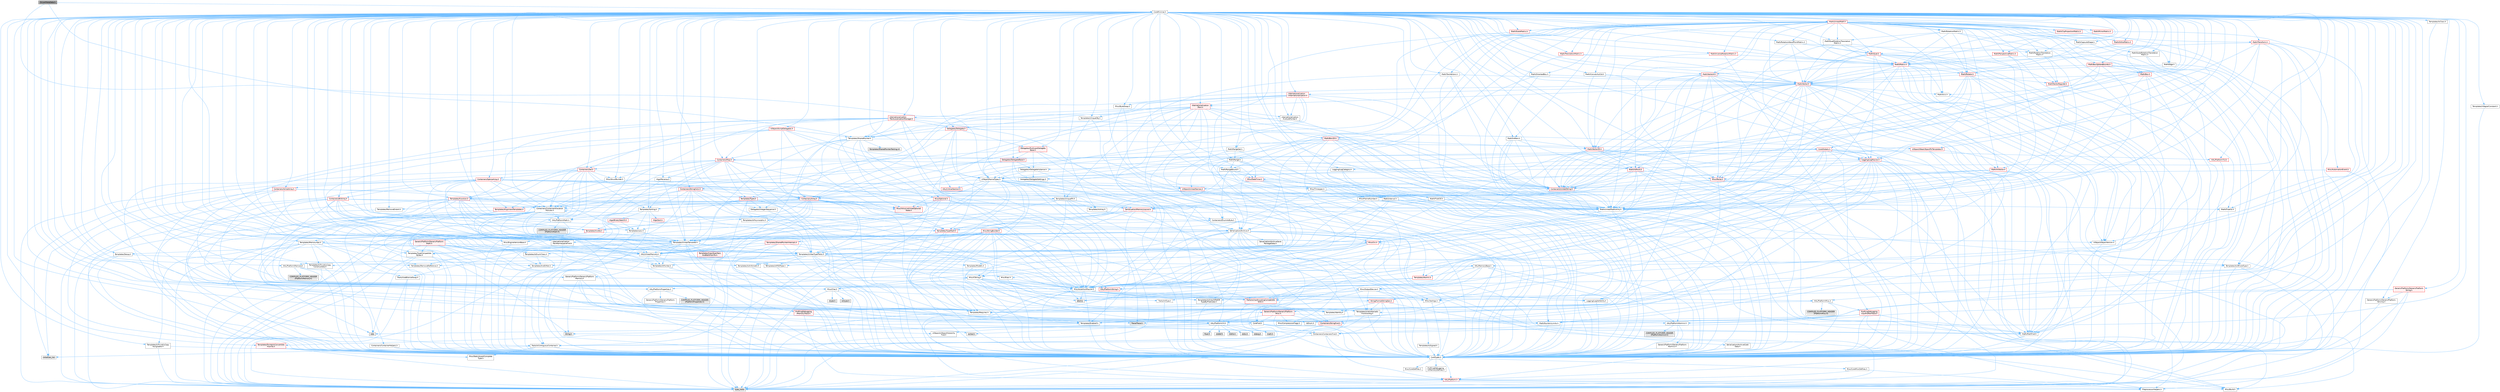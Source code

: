 digraph "DriverMetaData.h"
{
 // INTERACTIVE_SVG=YES
 // LATEX_PDF_SIZE
  bgcolor="transparent";
  edge [fontname=Helvetica,fontsize=10,labelfontname=Helvetica,labelfontsize=10];
  node [fontname=Helvetica,fontsize=10,shape=box,height=0.2,width=0.4];
  Node1 [id="Node000001",label="DriverMetaData.h",height=0.2,width=0.4,color="gray40", fillcolor="grey60", style="filled", fontcolor="black",tooltip=" "];
  Node1 -> Node2 [id="edge1_Node000001_Node000002",color="steelblue1",style="solid",tooltip=" "];
  Node2 [id="Node000002",label="CoreMinimal.h",height=0.2,width=0.4,color="grey40", fillcolor="white", style="filled",URL="$d7/d67/CoreMinimal_8h.html",tooltip=" "];
  Node2 -> Node3 [id="edge2_Node000002_Node000003",color="steelblue1",style="solid",tooltip=" "];
  Node3 [id="Node000003",label="CoreTypes.h",height=0.2,width=0.4,color="grey40", fillcolor="white", style="filled",URL="$dc/dec/CoreTypes_8h.html",tooltip=" "];
  Node3 -> Node4 [id="edge3_Node000003_Node000004",color="steelblue1",style="solid",tooltip=" "];
  Node4 [id="Node000004",label="HAL/Platform.h",height=0.2,width=0.4,color="red", fillcolor="#FFF0F0", style="filled",URL="$d9/dd0/Platform_8h.html",tooltip=" "];
  Node4 -> Node5 [id="edge4_Node000004_Node000005",color="steelblue1",style="solid",tooltip=" "];
  Node5 [id="Node000005",label="Misc/Build.h",height=0.2,width=0.4,color="grey40", fillcolor="white", style="filled",URL="$d3/dbb/Build_8h.html",tooltip=" "];
  Node4 -> Node7 [id="edge5_Node000004_Node000007",color="steelblue1",style="solid",tooltip=" "];
  Node7 [id="Node000007",label="type_traits",height=0.2,width=0.4,color="grey60", fillcolor="#E0E0E0", style="filled",tooltip=" "];
  Node4 -> Node8 [id="edge6_Node000004_Node000008",color="steelblue1",style="solid",tooltip=" "];
  Node8 [id="Node000008",label="PreprocessorHelpers.h",height=0.2,width=0.4,color="grey40", fillcolor="white", style="filled",URL="$db/ddb/PreprocessorHelpers_8h.html",tooltip=" "];
  Node3 -> Node14 [id="edge7_Node000003_Node000014",color="steelblue1",style="solid",tooltip=" "];
  Node14 [id="Node000014",label="ProfilingDebugging\l/UMemoryDefines.h",height=0.2,width=0.4,color="grey40", fillcolor="white", style="filled",URL="$d2/da2/UMemoryDefines_8h.html",tooltip=" "];
  Node3 -> Node15 [id="edge8_Node000003_Node000015",color="steelblue1",style="solid",tooltip=" "];
  Node15 [id="Node000015",label="Misc/CoreMiscDefines.h",height=0.2,width=0.4,color="grey40", fillcolor="white", style="filled",URL="$da/d38/CoreMiscDefines_8h.html",tooltip=" "];
  Node15 -> Node4 [id="edge9_Node000015_Node000004",color="steelblue1",style="solid",tooltip=" "];
  Node15 -> Node8 [id="edge10_Node000015_Node000008",color="steelblue1",style="solid",tooltip=" "];
  Node3 -> Node16 [id="edge11_Node000003_Node000016",color="steelblue1",style="solid",tooltip=" "];
  Node16 [id="Node000016",label="Misc/CoreDefines.h",height=0.2,width=0.4,color="grey40", fillcolor="white", style="filled",URL="$d3/dd2/CoreDefines_8h.html",tooltip=" "];
  Node2 -> Node17 [id="edge12_Node000002_Node000017",color="steelblue1",style="solid",tooltip=" "];
  Node17 [id="Node000017",label="CoreFwd.h",height=0.2,width=0.4,color="grey40", fillcolor="white", style="filled",URL="$d1/d1e/CoreFwd_8h.html",tooltip=" "];
  Node17 -> Node3 [id="edge13_Node000017_Node000003",color="steelblue1",style="solid",tooltip=" "];
  Node17 -> Node18 [id="edge14_Node000017_Node000018",color="steelblue1",style="solid",tooltip=" "];
  Node18 [id="Node000018",label="Containers/ContainersFwd.h",height=0.2,width=0.4,color="grey40", fillcolor="white", style="filled",URL="$d4/d0a/ContainersFwd_8h.html",tooltip=" "];
  Node18 -> Node4 [id="edge15_Node000018_Node000004",color="steelblue1",style="solid",tooltip=" "];
  Node18 -> Node3 [id="edge16_Node000018_Node000003",color="steelblue1",style="solid",tooltip=" "];
  Node18 -> Node19 [id="edge17_Node000018_Node000019",color="steelblue1",style="solid",tooltip=" "];
  Node19 [id="Node000019",label="Traits/IsContiguousContainer.h",height=0.2,width=0.4,color="grey40", fillcolor="white", style="filled",URL="$d5/d3c/IsContiguousContainer_8h.html",tooltip=" "];
  Node19 -> Node3 [id="edge18_Node000019_Node000003",color="steelblue1",style="solid",tooltip=" "];
  Node19 -> Node20 [id="edge19_Node000019_Node000020",color="steelblue1",style="solid",tooltip=" "];
  Node20 [id="Node000020",label="Misc/StaticAssertComplete\lType.h",height=0.2,width=0.4,color="grey40", fillcolor="white", style="filled",URL="$d5/d4e/StaticAssertCompleteType_8h.html",tooltip=" "];
  Node19 -> Node21 [id="edge20_Node000019_Node000021",color="steelblue1",style="solid",tooltip=" "];
  Node21 [id="Node000021",label="initializer_list",height=0.2,width=0.4,color="grey60", fillcolor="#E0E0E0", style="filled",tooltip=" "];
  Node17 -> Node22 [id="edge21_Node000017_Node000022",color="steelblue1",style="solid",tooltip=" "];
  Node22 [id="Node000022",label="Math/MathFwd.h",height=0.2,width=0.4,color="grey40", fillcolor="white", style="filled",URL="$d2/d10/MathFwd_8h.html",tooltip=" "];
  Node22 -> Node4 [id="edge22_Node000022_Node000004",color="steelblue1",style="solid",tooltip=" "];
  Node17 -> Node23 [id="edge23_Node000017_Node000023",color="steelblue1",style="solid",tooltip=" "];
  Node23 [id="Node000023",label="UObject/UObjectHierarchy\lFwd.h",height=0.2,width=0.4,color="grey40", fillcolor="white", style="filled",URL="$d3/d13/UObjectHierarchyFwd_8h.html",tooltip=" "];
  Node2 -> Node23 [id="edge24_Node000002_Node000023",color="steelblue1",style="solid",tooltip=" "];
  Node2 -> Node18 [id="edge25_Node000002_Node000018",color="steelblue1",style="solid",tooltip=" "];
  Node2 -> Node24 [id="edge26_Node000002_Node000024",color="steelblue1",style="solid",tooltip=" "];
  Node24 [id="Node000024",label="Misc/VarArgs.h",height=0.2,width=0.4,color="grey40", fillcolor="white", style="filled",URL="$d5/d6f/VarArgs_8h.html",tooltip=" "];
  Node24 -> Node3 [id="edge27_Node000024_Node000003",color="steelblue1",style="solid",tooltip=" "];
  Node2 -> Node25 [id="edge28_Node000002_Node000025",color="steelblue1",style="solid",tooltip=" "];
  Node25 [id="Node000025",label="Logging/LogVerbosity.h",height=0.2,width=0.4,color="grey40", fillcolor="white", style="filled",URL="$d2/d8f/LogVerbosity_8h.html",tooltip=" "];
  Node25 -> Node3 [id="edge29_Node000025_Node000003",color="steelblue1",style="solid",tooltip=" "];
  Node2 -> Node26 [id="edge30_Node000002_Node000026",color="steelblue1",style="solid",tooltip=" "];
  Node26 [id="Node000026",label="Misc/OutputDevice.h",height=0.2,width=0.4,color="grey40", fillcolor="white", style="filled",URL="$d7/d32/OutputDevice_8h.html",tooltip=" "];
  Node26 -> Node17 [id="edge31_Node000026_Node000017",color="steelblue1",style="solid",tooltip=" "];
  Node26 -> Node3 [id="edge32_Node000026_Node000003",color="steelblue1",style="solid",tooltip=" "];
  Node26 -> Node25 [id="edge33_Node000026_Node000025",color="steelblue1",style="solid",tooltip=" "];
  Node26 -> Node24 [id="edge34_Node000026_Node000024",color="steelblue1",style="solid",tooltip=" "];
  Node26 -> Node27 [id="edge35_Node000026_Node000027",color="steelblue1",style="solid",tooltip=" "];
  Node27 [id="Node000027",label="Templates/IsArrayOrRefOf\lTypeByPredicate.h",height=0.2,width=0.4,color="grey40", fillcolor="white", style="filled",URL="$d6/da1/IsArrayOrRefOfTypeByPredicate_8h.html",tooltip=" "];
  Node27 -> Node3 [id="edge36_Node000027_Node000003",color="steelblue1",style="solid",tooltip=" "];
  Node26 -> Node28 [id="edge37_Node000026_Node000028",color="steelblue1",style="solid",tooltip=" "];
  Node28 [id="Node000028",label="Templates/IsValidVariadic\lFunctionArg.h",height=0.2,width=0.4,color="grey40", fillcolor="white", style="filled",URL="$d0/dc8/IsValidVariadicFunctionArg_8h.html",tooltip=" "];
  Node28 -> Node3 [id="edge38_Node000028_Node000003",color="steelblue1",style="solid",tooltip=" "];
  Node28 -> Node29 [id="edge39_Node000028_Node000029",color="steelblue1",style="solid",tooltip=" "];
  Node29 [id="Node000029",label="IsEnum.h",height=0.2,width=0.4,color="grey40", fillcolor="white", style="filled",URL="$d4/de5/IsEnum_8h.html",tooltip=" "];
  Node28 -> Node7 [id="edge40_Node000028_Node000007",color="steelblue1",style="solid",tooltip=" "];
  Node26 -> Node30 [id="edge41_Node000026_Node000030",color="steelblue1",style="solid",tooltip=" "];
  Node30 [id="Node000030",label="Traits/IsCharEncodingCompatible\lWith.h",height=0.2,width=0.4,color="red", fillcolor="#FFF0F0", style="filled",URL="$df/dd1/IsCharEncodingCompatibleWith_8h.html",tooltip=" "];
  Node30 -> Node7 [id="edge42_Node000030_Node000007",color="steelblue1",style="solid",tooltip=" "];
  Node2 -> Node32 [id="edge43_Node000002_Node000032",color="steelblue1",style="solid",tooltip=" "];
  Node32 [id="Node000032",label="HAL/PlatformCrt.h",height=0.2,width=0.4,color="grey40", fillcolor="white", style="filled",URL="$d8/d75/PlatformCrt_8h.html",tooltip=" "];
  Node32 -> Node33 [id="edge44_Node000032_Node000033",color="steelblue1",style="solid",tooltip=" "];
  Node33 [id="Node000033",label="new",height=0.2,width=0.4,color="grey60", fillcolor="#E0E0E0", style="filled",tooltip=" "];
  Node32 -> Node34 [id="edge45_Node000032_Node000034",color="steelblue1",style="solid",tooltip=" "];
  Node34 [id="Node000034",label="wchar.h",height=0.2,width=0.4,color="grey60", fillcolor="#E0E0E0", style="filled",tooltip=" "];
  Node32 -> Node35 [id="edge46_Node000032_Node000035",color="steelblue1",style="solid",tooltip=" "];
  Node35 [id="Node000035",label="stddef.h",height=0.2,width=0.4,color="grey60", fillcolor="#E0E0E0", style="filled",tooltip=" "];
  Node32 -> Node36 [id="edge47_Node000032_Node000036",color="steelblue1",style="solid",tooltip=" "];
  Node36 [id="Node000036",label="stdlib.h",height=0.2,width=0.4,color="grey60", fillcolor="#E0E0E0", style="filled",tooltip=" "];
  Node32 -> Node37 [id="edge48_Node000032_Node000037",color="steelblue1",style="solid",tooltip=" "];
  Node37 [id="Node000037",label="stdio.h",height=0.2,width=0.4,color="grey60", fillcolor="#E0E0E0", style="filled",tooltip=" "];
  Node32 -> Node38 [id="edge49_Node000032_Node000038",color="steelblue1",style="solid",tooltip=" "];
  Node38 [id="Node000038",label="stdarg.h",height=0.2,width=0.4,color="grey60", fillcolor="#E0E0E0", style="filled",tooltip=" "];
  Node32 -> Node39 [id="edge50_Node000032_Node000039",color="steelblue1",style="solid",tooltip=" "];
  Node39 [id="Node000039",label="math.h",height=0.2,width=0.4,color="grey60", fillcolor="#E0E0E0", style="filled",tooltip=" "];
  Node32 -> Node40 [id="edge51_Node000032_Node000040",color="steelblue1",style="solid",tooltip=" "];
  Node40 [id="Node000040",label="float.h",height=0.2,width=0.4,color="grey60", fillcolor="#E0E0E0", style="filled",tooltip=" "];
  Node32 -> Node41 [id="edge52_Node000032_Node000041",color="steelblue1",style="solid",tooltip=" "];
  Node41 [id="Node000041",label="string.h",height=0.2,width=0.4,color="grey60", fillcolor="#E0E0E0", style="filled",tooltip=" "];
  Node2 -> Node42 [id="edge53_Node000002_Node000042",color="steelblue1",style="solid",tooltip=" "];
  Node42 [id="Node000042",label="HAL/PlatformMisc.h",height=0.2,width=0.4,color="grey40", fillcolor="white", style="filled",URL="$d0/df5/PlatformMisc_8h.html",tooltip=" "];
  Node42 -> Node3 [id="edge54_Node000042_Node000003",color="steelblue1",style="solid",tooltip=" "];
  Node42 -> Node43 [id="edge55_Node000042_Node000043",color="steelblue1",style="solid",tooltip=" "];
  Node43 [id="Node000043",label="GenericPlatform/GenericPlatform\lMisc.h",height=0.2,width=0.4,color="red", fillcolor="#FFF0F0", style="filled",URL="$db/d9a/GenericPlatformMisc_8h.html",tooltip=" "];
  Node43 -> Node44 [id="edge56_Node000043_Node000044",color="steelblue1",style="solid",tooltip=" "];
  Node44 [id="Node000044",label="Containers/StringFwd.h",height=0.2,width=0.4,color="red", fillcolor="#FFF0F0", style="filled",URL="$df/d37/StringFwd_8h.html",tooltip=" "];
  Node44 -> Node3 [id="edge57_Node000044_Node000003",color="steelblue1",style="solid",tooltip=" "];
  Node44 -> Node19 [id="edge58_Node000044_Node000019",color="steelblue1",style="solid",tooltip=" "];
  Node43 -> Node17 [id="edge59_Node000043_Node000017",color="steelblue1",style="solid",tooltip=" "];
  Node43 -> Node3 [id="edge60_Node000043_Node000003",color="steelblue1",style="solid",tooltip=" "];
  Node43 -> Node32 [id="edge61_Node000043_Node000032",color="steelblue1",style="solid",tooltip=" "];
  Node43 -> Node47 [id="edge62_Node000043_Node000047",color="steelblue1",style="solid",tooltip=" "];
  Node47 [id="Node000047",label="Math/NumericLimits.h",height=0.2,width=0.4,color="grey40", fillcolor="white", style="filled",URL="$df/d1b/NumericLimits_8h.html",tooltip=" "];
  Node47 -> Node3 [id="edge63_Node000047_Node000003",color="steelblue1",style="solid",tooltip=" "];
  Node43 -> Node48 [id="edge64_Node000043_Node000048",color="steelblue1",style="solid",tooltip=" "];
  Node48 [id="Node000048",label="Misc/CompressionFlags.h",height=0.2,width=0.4,color="grey40", fillcolor="white", style="filled",URL="$d9/d76/CompressionFlags_8h.html",tooltip=" "];
  Node42 -> Node52 [id="edge65_Node000042_Node000052",color="steelblue1",style="solid",tooltip=" "];
  Node52 [id="Node000052",label="COMPILED_PLATFORM_HEADER\l(PlatformMisc.h)",height=0.2,width=0.4,color="grey60", fillcolor="#E0E0E0", style="filled",tooltip=" "];
  Node42 -> Node53 [id="edge66_Node000042_Node000053",color="steelblue1",style="solid",tooltip=" "];
  Node53 [id="Node000053",label="ProfilingDebugging\l/CpuProfilerTrace.h",height=0.2,width=0.4,color="red", fillcolor="#FFF0F0", style="filled",URL="$da/dcb/CpuProfilerTrace_8h.html",tooltip=" "];
  Node53 -> Node3 [id="edge67_Node000053_Node000003",color="steelblue1",style="solid",tooltip=" "];
  Node53 -> Node18 [id="edge68_Node000053_Node000018",color="steelblue1",style="solid",tooltip=" "];
  Node53 -> Node54 [id="edge69_Node000053_Node000054",color="steelblue1",style="solid",tooltip=" "];
  Node54 [id="Node000054",label="HAL/PlatformAtomics.h",height=0.2,width=0.4,color="grey40", fillcolor="white", style="filled",URL="$d3/d36/PlatformAtomics_8h.html",tooltip=" "];
  Node54 -> Node3 [id="edge70_Node000054_Node000003",color="steelblue1",style="solid",tooltip=" "];
  Node54 -> Node55 [id="edge71_Node000054_Node000055",color="steelblue1",style="solid",tooltip=" "];
  Node55 [id="Node000055",label="GenericPlatform/GenericPlatform\lAtomics.h",height=0.2,width=0.4,color="grey40", fillcolor="white", style="filled",URL="$da/d72/GenericPlatformAtomics_8h.html",tooltip=" "];
  Node55 -> Node3 [id="edge72_Node000055_Node000003",color="steelblue1",style="solid",tooltip=" "];
  Node54 -> Node56 [id="edge73_Node000054_Node000056",color="steelblue1",style="solid",tooltip=" "];
  Node56 [id="Node000056",label="COMPILED_PLATFORM_HEADER\l(PlatformAtomics.h)",height=0.2,width=0.4,color="grey60", fillcolor="#E0E0E0", style="filled",tooltip=" "];
  Node53 -> Node8 [id="edge74_Node000053_Node000008",color="steelblue1",style="solid",tooltip=" "];
  Node53 -> Node5 [id="edge75_Node000053_Node000005",color="steelblue1",style="solid",tooltip=" "];
  Node53 -> Node60 [id="edge76_Node000053_Node000060",color="steelblue1",style="solid",tooltip=" "];
  Node60 [id="Node000060",label="Trace/Trace.h",height=0.2,width=0.4,color="grey60", fillcolor="#E0E0E0", style="filled",tooltip=" "];
  Node2 -> Node61 [id="edge77_Node000002_Node000061",color="steelblue1",style="solid",tooltip=" "];
  Node61 [id="Node000061",label="Misc/AssertionMacros.h",height=0.2,width=0.4,color="grey40", fillcolor="white", style="filled",URL="$d0/dfa/AssertionMacros_8h.html",tooltip=" "];
  Node61 -> Node3 [id="edge78_Node000061_Node000003",color="steelblue1",style="solid",tooltip=" "];
  Node61 -> Node4 [id="edge79_Node000061_Node000004",color="steelblue1",style="solid",tooltip=" "];
  Node61 -> Node42 [id="edge80_Node000061_Node000042",color="steelblue1",style="solid",tooltip=" "];
  Node61 -> Node8 [id="edge81_Node000061_Node000008",color="steelblue1",style="solid",tooltip=" "];
  Node61 -> Node62 [id="edge82_Node000061_Node000062",color="steelblue1",style="solid",tooltip=" "];
  Node62 [id="Node000062",label="Templates/EnableIf.h",height=0.2,width=0.4,color="grey40", fillcolor="white", style="filled",URL="$d7/d60/EnableIf_8h.html",tooltip=" "];
  Node62 -> Node3 [id="edge83_Node000062_Node000003",color="steelblue1",style="solid",tooltip=" "];
  Node61 -> Node27 [id="edge84_Node000061_Node000027",color="steelblue1",style="solid",tooltip=" "];
  Node61 -> Node28 [id="edge85_Node000061_Node000028",color="steelblue1",style="solid",tooltip=" "];
  Node61 -> Node30 [id="edge86_Node000061_Node000030",color="steelblue1",style="solid",tooltip=" "];
  Node61 -> Node24 [id="edge87_Node000061_Node000024",color="steelblue1",style="solid",tooltip=" "];
  Node61 -> Node63 [id="edge88_Node000061_Node000063",color="steelblue1",style="solid",tooltip=" "];
  Node63 [id="Node000063",label="String/FormatStringSan.h",height=0.2,width=0.4,color="red", fillcolor="#FFF0F0", style="filled",URL="$d3/d8b/FormatStringSan_8h.html",tooltip=" "];
  Node63 -> Node7 [id="edge89_Node000063_Node000007",color="steelblue1",style="solid",tooltip=" "];
  Node63 -> Node3 [id="edge90_Node000063_Node000003",color="steelblue1",style="solid",tooltip=" "];
  Node63 -> Node64 [id="edge91_Node000063_Node000064",color="steelblue1",style="solid",tooltip=" "];
  Node64 [id="Node000064",label="Templates/Requires.h",height=0.2,width=0.4,color="grey40", fillcolor="white", style="filled",URL="$dc/d96/Requires_8h.html",tooltip=" "];
  Node64 -> Node62 [id="edge92_Node000064_Node000062",color="steelblue1",style="solid",tooltip=" "];
  Node64 -> Node7 [id="edge93_Node000064_Node000007",color="steelblue1",style="solid",tooltip=" "];
  Node63 -> Node65 [id="edge94_Node000063_Node000065",color="steelblue1",style="solid",tooltip=" "];
  Node65 [id="Node000065",label="Templates/Identity.h",height=0.2,width=0.4,color="grey40", fillcolor="white", style="filled",URL="$d0/dd5/Identity_8h.html",tooltip=" "];
  Node63 -> Node28 [id="edge95_Node000063_Node000028",color="steelblue1",style="solid",tooltip=" "];
  Node63 -> Node18 [id="edge96_Node000063_Node000018",color="steelblue1",style="solid",tooltip=" "];
  Node61 -> Node69 [id="edge97_Node000061_Node000069",color="steelblue1",style="solid",tooltip=" "];
  Node69 [id="Node000069",label="atomic",height=0.2,width=0.4,color="grey60", fillcolor="#E0E0E0", style="filled",tooltip=" "];
  Node2 -> Node70 [id="edge98_Node000002_Node000070",color="steelblue1",style="solid",tooltip=" "];
  Node70 [id="Node000070",label="Templates/IsPointer.h",height=0.2,width=0.4,color="grey40", fillcolor="white", style="filled",URL="$d7/d05/IsPointer_8h.html",tooltip=" "];
  Node70 -> Node3 [id="edge99_Node000070_Node000003",color="steelblue1",style="solid",tooltip=" "];
  Node2 -> Node71 [id="edge100_Node000002_Node000071",color="steelblue1",style="solid",tooltip=" "];
  Node71 [id="Node000071",label="HAL/PlatformMemory.h",height=0.2,width=0.4,color="grey40", fillcolor="white", style="filled",URL="$de/d68/PlatformMemory_8h.html",tooltip=" "];
  Node71 -> Node3 [id="edge101_Node000071_Node000003",color="steelblue1",style="solid",tooltip=" "];
  Node71 -> Node72 [id="edge102_Node000071_Node000072",color="steelblue1",style="solid",tooltip=" "];
  Node72 [id="Node000072",label="GenericPlatform/GenericPlatform\lMemory.h",height=0.2,width=0.4,color="grey40", fillcolor="white", style="filled",URL="$dd/d22/GenericPlatformMemory_8h.html",tooltip=" "];
  Node72 -> Node17 [id="edge103_Node000072_Node000017",color="steelblue1",style="solid",tooltip=" "];
  Node72 -> Node3 [id="edge104_Node000072_Node000003",color="steelblue1",style="solid",tooltip=" "];
  Node72 -> Node73 [id="edge105_Node000072_Node000073",color="steelblue1",style="solid",tooltip=" "];
  Node73 [id="Node000073",label="HAL/PlatformString.h",height=0.2,width=0.4,color="red", fillcolor="#FFF0F0", style="filled",URL="$db/db5/PlatformString_8h.html",tooltip=" "];
  Node73 -> Node3 [id="edge106_Node000073_Node000003",color="steelblue1",style="solid",tooltip=" "];
  Node72 -> Node41 [id="edge107_Node000072_Node000041",color="steelblue1",style="solid",tooltip=" "];
  Node72 -> Node34 [id="edge108_Node000072_Node000034",color="steelblue1",style="solid",tooltip=" "];
  Node71 -> Node75 [id="edge109_Node000071_Node000075",color="steelblue1",style="solid",tooltip=" "];
  Node75 [id="Node000075",label="COMPILED_PLATFORM_HEADER\l(PlatformMemory.h)",height=0.2,width=0.4,color="grey60", fillcolor="#E0E0E0", style="filled",tooltip=" "];
  Node2 -> Node54 [id="edge110_Node000002_Node000054",color="steelblue1",style="solid",tooltip=" "];
  Node2 -> Node76 [id="edge111_Node000002_Node000076",color="steelblue1",style="solid",tooltip=" "];
  Node76 [id="Node000076",label="Misc/Exec.h",height=0.2,width=0.4,color="grey40", fillcolor="white", style="filled",URL="$de/ddb/Exec_8h.html",tooltip=" "];
  Node76 -> Node3 [id="edge112_Node000076_Node000003",color="steelblue1",style="solid",tooltip=" "];
  Node76 -> Node61 [id="edge113_Node000076_Node000061",color="steelblue1",style="solid",tooltip=" "];
  Node2 -> Node77 [id="edge114_Node000002_Node000077",color="steelblue1",style="solid",tooltip=" "];
  Node77 [id="Node000077",label="HAL/MemoryBase.h",height=0.2,width=0.4,color="grey40", fillcolor="white", style="filled",URL="$d6/d9f/MemoryBase_8h.html",tooltip=" "];
  Node77 -> Node3 [id="edge115_Node000077_Node000003",color="steelblue1",style="solid",tooltip=" "];
  Node77 -> Node54 [id="edge116_Node000077_Node000054",color="steelblue1",style="solid",tooltip=" "];
  Node77 -> Node32 [id="edge117_Node000077_Node000032",color="steelblue1",style="solid",tooltip=" "];
  Node77 -> Node76 [id="edge118_Node000077_Node000076",color="steelblue1",style="solid",tooltip=" "];
  Node77 -> Node26 [id="edge119_Node000077_Node000026",color="steelblue1",style="solid",tooltip=" "];
  Node77 -> Node78 [id="edge120_Node000077_Node000078",color="steelblue1",style="solid",tooltip=" "];
  Node78 [id="Node000078",label="Templates/Atomic.h",height=0.2,width=0.4,color="red", fillcolor="#FFF0F0", style="filled",URL="$d3/d91/Atomic_8h.html",tooltip=" "];
  Node78 -> Node86 [id="edge121_Node000078_Node000086",color="steelblue1",style="solid",tooltip=" "];
  Node86 [id="Node000086",label="Traits/IntType.h",height=0.2,width=0.4,color="grey40", fillcolor="white", style="filled",URL="$d7/deb/IntType_8h.html",tooltip=" "];
  Node86 -> Node4 [id="edge122_Node000086_Node000004",color="steelblue1",style="solid",tooltip=" "];
  Node78 -> Node69 [id="edge123_Node000078_Node000069",color="steelblue1",style="solid",tooltip=" "];
  Node2 -> Node87 [id="edge124_Node000002_Node000087",color="steelblue1",style="solid",tooltip=" "];
  Node87 [id="Node000087",label="HAL/UnrealMemory.h",height=0.2,width=0.4,color="grey40", fillcolor="white", style="filled",URL="$d9/d96/UnrealMemory_8h.html",tooltip=" "];
  Node87 -> Node3 [id="edge125_Node000087_Node000003",color="steelblue1",style="solid",tooltip=" "];
  Node87 -> Node72 [id="edge126_Node000087_Node000072",color="steelblue1",style="solid",tooltip=" "];
  Node87 -> Node77 [id="edge127_Node000087_Node000077",color="steelblue1",style="solid",tooltip=" "];
  Node87 -> Node71 [id="edge128_Node000087_Node000071",color="steelblue1",style="solid",tooltip=" "];
  Node87 -> Node88 [id="edge129_Node000087_Node000088",color="steelblue1",style="solid",tooltip=" "];
  Node88 [id="Node000088",label="ProfilingDebugging\l/MemoryTrace.h",height=0.2,width=0.4,color="red", fillcolor="#FFF0F0", style="filled",URL="$da/dd7/MemoryTrace_8h.html",tooltip=" "];
  Node88 -> Node4 [id="edge130_Node000088_Node000004",color="steelblue1",style="solid",tooltip=" "];
  Node88 -> Node60 [id="edge131_Node000088_Node000060",color="steelblue1",style="solid",tooltip=" "];
  Node87 -> Node70 [id="edge132_Node000087_Node000070",color="steelblue1",style="solid",tooltip=" "];
  Node2 -> Node89 [id="edge133_Node000002_Node000089",color="steelblue1",style="solid",tooltip=" "];
  Node89 [id="Node000089",label="Templates/IsArithmetic.h",height=0.2,width=0.4,color="grey40", fillcolor="white", style="filled",URL="$d2/d5d/IsArithmetic_8h.html",tooltip=" "];
  Node89 -> Node3 [id="edge134_Node000089_Node000003",color="steelblue1",style="solid",tooltip=" "];
  Node2 -> Node83 [id="edge135_Node000002_Node000083",color="steelblue1",style="solid",tooltip=" "];
  Node83 [id="Node000083",label="Templates/AndOrNot.h",height=0.2,width=0.4,color="grey40", fillcolor="white", style="filled",URL="$db/d0a/AndOrNot_8h.html",tooltip=" "];
  Node83 -> Node3 [id="edge136_Node000083_Node000003",color="steelblue1",style="solid",tooltip=" "];
  Node2 -> Node90 [id="edge137_Node000002_Node000090",color="steelblue1",style="solid",tooltip=" "];
  Node90 [id="Node000090",label="Templates/IsPODType.h",height=0.2,width=0.4,color="grey40", fillcolor="white", style="filled",URL="$d7/db1/IsPODType_8h.html",tooltip=" "];
  Node90 -> Node3 [id="edge138_Node000090_Node000003",color="steelblue1",style="solid",tooltip=" "];
  Node2 -> Node91 [id="edge139_Node000002_Node000091",color="steelblue1",style="solid",tooltip=" "];
  Node91 [id="Node000091",label="Templates/IsUECoreType.h",height=0.2,width=0.4,color="grey40", fillcolor="white", style="filled",URL="$d1/db8/IsUECoreType_8h.html",tooltip=" "];
  Node91 -> Node3 [id="edge140_Node000091_Node000003",color="steelblue1",style="solid",tooltip=" "];
  Node91 -> Node7 [id="edge141_Node000091_Node000007",color="steelblue1",style="solid",tooltip=" "];
  Node2 -> Node84 [id="edge142_Node000002_Node000084",color="steelblue1",style="solid",tooltip=" "];
  Node84 [id="Node000084",label="Templates/IsTriviallyCopy\lConstructible.h",height=0.2,width=0.4,color="grey40", fillcolor="white", style="filled",URL="$d3/d78/IsTriviallyCopyConstructible_8h.html",tooltip=" "];
  Node84 -> Node3 [id="edge143_Node000084_Node000003",color="steelblue1",style="solid",tooltip=" "];
  Node84 -> Node7 [id="edge144_Node000084_Node000007",color="steelblue1",style="solid",tooltip=" "];
  Node2 -> Node92 [id="edge145_Node000002_Node000092",color="steelblue1",style="solid",tooltip=" "];
  Node92 [id="Node000092",label="Templates/UnrealTypeTraits.h",height=0.2,width=0.4,color="grey40", fillcolor="white", style="filled",URL="$d2/d2d/UnrealTypeTraits_8h.html",tooltip=" "];
  Node92 -> Node3 [id="edge146_Node000092_Node000003",color="steelblue1",style="solid",tooltip=" "];
  Node92 -> Node70 [id="edge147_Node000092_Node000070",color="steelblue1",style="solid",tooltip=" "];
  Node92 -> Node61 [id="edge148_Node000092_Node000061",color="steelblue1",style="solid",tooltip=" "];
  Node92 -> Node83 [id="edge149_Node000092_Node000083",color="steelblue1",style="solid",tooltip=" "];
  Node92 -> Node62 [id="edge150_Node000092_Node000062",color="steelblue1",style="solid",tooltip=" "];
  Node92 -> Node89 [id="edge151_Node000092_Node000089",color="steelblue1",style="solid",tooltip=" "];
  Node92 -> Node29 [id="edge152_Node000092_Node000029",color="steelblue1",style="solid",tooltip=" "];
  Node92 -> Node93 [id="edge153_Node000092_Node000093",color="steelblue1",style="solid",tooltip=" "];
  Node93 [id="Node000093",label="Templates/Models.h",height=0.2,width=0.4,color="grey40", fillcolor="white", style="filled",URL="$d3/d0c/Models_8h.html",tooltip=" "];
  Node93 -> Node65 [id="edge154_Node000093_Node000065",color="steelblue1",style="solid",tooltip=" "];
  Node92 -> Node90 [id="edge155_Node000092_Node000090",color="steelblue1",style="solid",tooltip=" "];
  Node92 -> Node91 [id="edge156_Node000092_Node000091",color="steelblue1",style="solid",tooltip=" "];
  Node92 -> Node84 [id="edge157_Node000092_Node000084",color="steelblue1",style="solid",tooltip=" "];
  Node2 -> Node62 [id="edge158_Node000002_Node000062",color="steelblue1",style="solid",tooltip=" "];
  Node2 -> Node94 [id="edge159_Node000002_Node000094",color="steelblue1",style="solid",tooltip=" "];
  Node94 [id="Node000094",label="Templates/RemoveReference.h",height=0.2,width=0.4,color="grey40", fillcolor="white", style="filled",URL="$da/dbe/RemoveReference_8h.html",tooltip=" "];
  Node94 -> Node3 [id="edge160_Node000094_Node000003",color="steelblue1",style="solid",tooltip=" "];
  Node2 -> Node95 [id="edge161_Node000002_Node000095",color="steelblue1",style="solid",tooltip=" "];
  Node95 [id="Node000095",label="Templates/IntegralConstant.h",height=0.2,width=0.4,color="grey40", fillcolor="white", style="filled",URL="$db/d1b/IntegralConstant_8h.html",tooltip=" "];
  Node95 -> Node3 [id="edge162_Node000095_Node000003",color="steelblue1",style="solid",tooltip=" "];
  Node2 -> Node96 [id="edge163_Node000002_Node000096",color="steelblue1",style="solid",tooltip=" "];
  Node96 [id="Node000096",label="Templates/IsClass.h",height=0.2,width=0.4,color="grey40", fillcolor="white", style="filled",URL="$db/dcb/IsClass_8h.html",tooltip=" "];
  Node96 -> Node3 [id="edge164_Node000096_Node000003",color="steelblue1",style="solid",tooltip=" "];
  Node2 -> Node97 [id="edge165_Node000002_Node000097",color="steelblue1",style="solid",tooltip=" "];
  Node97 [id="Node000097",label="Templates/TypeCompatible\lBytes.h",height=0.2,width=0.4,color="grey40", fillcolor="white", style="filled",URL="$df/d0a/TypeCompatibleBytes_8h.html",tooltip=" "];
  Node97 -> Node3 [id="edge166_Node000097_Node000003",color="steelblue1",style="solid",tooltip=" "];
  Node97 -> Node41 [id="edge167_Node000097_Node000041",color="steelblue1",style="solid",tooltip=" "];
  Node97 -> Node33 [id="edge168_Node000097_Node000033",color="steelblue1",style="solid",tooltip=" "];
  Node97 -> Node7 [id="edge169_Node000097_Node000007",color="steelblue1",style="solid",tooltip=" "];
  Node2 -> Node19 [id="edge170_Node000002_Node000019",color="steelblue1",style="solid",tooltip=" "];
  Node2 -> Node98 [id="edge171_Node000002_Node000098",color="steelblue1",style="solid",tooltip=" "];
  Node98 [id="Node000098",label="Templates/UnrealTemplate.h",height=0.2,width=0.4,color="grey40", fillcolor="white", style="filled",URL="$d4/d24/UnrealTemplate_8h.html",tooltip=" "];
  Node98 -> Node3 [id="edge172_Node000098_Node000003",color="steelblue1",style="solid",tooltip=" "];
  Node98 -> Node70 [id="edge173_Node000098_Node000070",color="steelblue1",style="solid",tooltip=" "];
  Node98 -> Node87 [id="edge174_Node000098_Node000087",color="steelblue1",style="solid",tooltip=" "];
  Node98 -> Node99 [id="edge175_Node000098_Node000099",color="steelblue1",style="solid",tooltip=" "];
  Node99 [id="Node000099",label="Templates/CopyQualifiers\lAndRefsFromTo.h",height=0.2,width=0.4,color="red", fillcolor="#FFF0F0", style="filled",URL="$d3/db3/CopyQualifiersAndRefsFromTo_8h.html",tooltip=" "];
  Node98 -> Node92 [id="edge176_Node000098_Node000092",color="steelblue1",style="solid",tooltip=" "];
  Node98 -> Node94 [id="edge177_Node000098_Node000094",color="steelblue1",style="solid",tooltip=" "];
  Node98 -> Node64 [id="edge178_Node000098_Node000064",color="steelblue1",style="solid",tooltip=" "];
  Node98 -> Node97 [id="edge179_Node000098_Node000097",color="steelblue1",style="solid",tooltip=" "];
  Node98 -> Node65 [id="edge180_Node000098_Node000065",color="steelblue1",style="solid",tooltip=" "];
  Node98 -> Node19 [id="edge181_Node000098_Node000019",color="steelblue1",style="solid",tooltip=" "];
  Node98 -> Node101 [id="edge182_Node000098_Node000101",color="steelblue1",style="solid",tooltip=" "];
  Node101 [id="Node000101",label="Traits/UseBitwiseSwap.h",height=0.2,width=0.4,color="grey40", fillcolor="white", style="filled",URL="$db/df3/UseBitwiseSwap_8h.html",tooltip=" "];
  Node101 -> Node3 [id="edge183_Node000101_Node000003",color="steelblue1",style="solid",tooltip=" "];
  Node101 -> Node7 [id="edge184_Node000101_Node000007",color="steelblue1",style="solid",tooltip=" "];
  Node98 -> Node7 [id="edge185_Node000098_Node000007",color="steelblue1",style="solid",tooltip=" "];
  Node2 -> Node47 [id="edge186_Node000002_Node000047",color="steelblue1",style="solid",tooltip=" "];
  Node2 -> Node102 [id="edge187_Node000002_Node000102",color="steelblue1",style="solid",tooltip=" "];
  Node102 [id="Node000102",label="HAL/PlatformMath.h",height=0.2,width=0.4,color="grey40", fillcolor="white", style="filled",URL="$dc/d53/PlatformMath_8h.html",tooltip=" "];
  Node102 -> Node3 [id="edge188_Node000102_Node000003",color="steelblue1",style="solid",tooltip=" "];
  Node102 -> Node103 [id="edge189_Node000102_Node000103",color="steelblue1",style="solid",tooltip=" "];
  Node103 [id="Node000103",label="GenericPlatform/GenericPlatform\lMath.h",height=0.2,width=0.4,color="red", fillcolor="#FFF0F0", style="filled",URL="$d5/d79/GenericPlatformMath_8h.html",tooltip=" "];
  Node103 -> Node3 [id="edge190_Node000103_Node000003",color="steelblue1",style="solid",tooltip=" "];
  Node103 -> Node18 [id="edge191_Node000103_Node000018",color="steelblue1",style="solid",tooltip=" "];
  Node103 -> Node32 [id="edge192_Node000103_Node000032",color="steelblue1",style="solid",tooltip=" "];
  Node103 -> Node83 [id="edge193_Node000103_Node000083",color="steelblue1",style="solid",tooltip=" "];
  Node103 -> Node104 [id="edge194_Node000103_Node000104",color="steelblue1",style="solid",tooltip=" "];
  Node104 [id="Node000104",label="Templates/Decay.h",height=0.2,width=0.4,color="grey40", fillcolor="white", style="filled",URL="$dd/d0f/Decay_8h.html",tooltip=" "];
  Node104 -> Node3 [id="edge195_Node000104_Node000003",color="steelblue1",style="solid",tooltip=" "];
  Node104 -> Node94 [id="edge196_Node000104_Node000094",color="steelblue1",style="solid",tooltip=" "];
  Node104 -> Node7 [id="edge197_Node000104_Node000007",color="steelblue1",style="solid",tooltip=" "];
  Node103 -> Node92 [id="edge198_Node000103_Node000092",color="steelblue1",style="solid",tooltip=" "];
  Node103 -> Node64 [id="edge199_Node000103_Node000064",color="steelblue1",style="solid",tooltip=" "];
  Node103 -> Node97 [id="edge200_Node000103_Node000097",color="steelblue1",style="solid",tooltip=" "];
  Node103 -> Node7 [id="edge201_Node000103_Node000007",color="steelblue1",style="solid",tooltip=" "];
  Node102 -> Node109 [id="edge202_Node000102_Node000109",color="steelblue1",style="solid",tooltip=" "];
  Node109 [id="Node000109",label="COMPILED_PLATFORM_HEADER\l(PlatformMath.h)",height=0.2,width=0.4,color="grey60", fillcolor="#E0E0E0", style="filled",tooltip=" "];
  Node2 -> Node85 [id="edge203_Node000002_Node000085",color="steelblue1",style="solid",tooltip=" "];
  Node85 [id="Node000085",label="Templates/IsTriviallyCopy\lAssignable.h",height=0.2,width=0.4,color="grey40", fillcolor="white", style="filled",URL="$d2/df2/IsTriviallyCopyAssignable_8h.html",tooltip=" "];
  Node85 -> Node3 [id="edge204_Node000085_Node000003",color="steelblue1",style="solid",tooltip=" "];
  Node85 -> Node7 [id="edge205_Node000085_Node000007",color="steelblue1",style="solid",tooltip=" "];
  Node2 -> Node110 [id="edge206_Node000002_Node000110",color="steelblue1",style="solid",tooltip=" "];
  Node110 [id="Node000110",label="Templates/MemoryOps.h",height=0.2,width=0.4,color="grey40", fillcolor="white", style="filled",URL="$db/dea/MemoryOps_8h.html",tooltip=" "];
  Node110 -> Node3 [id="edge207_Node000110_Node000003",color="steelblue1",style="solid",tooltip=" "];
  Node110 -> Node87 [id="edge208_Node000110_Node000087",color="steelblue1",style="solid",tooltip=" "];
  Node110 -> Node85 [id="edge209_Node000110_Node000085",color="steelblue1",style="solid",tooltip=" "];
  Node110 -> Node84 [id="edge210_Node000110_Node000084",color="steelblue1",style="solid",tooltip=" "];
  Node110 -> Node64 [id="edge211_Node000110_Node000064",color="steelblue1",style="solid",tooltip=" "];
  Node110 -> Node92 [id="edge212_Node000110_Node000092",color="steelblue1",style="solid",tooltip=" "];
  Node110 -> Node101 [id="edge213_Node000110_Node000101",color="steelblue1",style="solid",tooltip=" "];
  Node110 -> Node33 [id="edge214_Node000110_Node000033",color="steelblue1",style="solid",tooltip=" "];
  Node110 -> Node7 [id="edge215_Node000110_Node000007",color="steelblue1",style="solid",tooltip=" "];
  Node2 -> Node111 [id="edge216_Node000002_Node000111",color="steelblue1",style="solid",tooltip=" "];
  Node111 [id="Node000111",label="Containers/ContainerAllocation\lPolicies.h",height=0.2,width=0.4,color="grey40", fillcolor="white", style="filled",URL="$d7/dff/ContainerAllocationPolicies_8h.html",tooltip=" "];
  Node111 -> Node3 [id="edge217_Node000111_Node000003",color="steelblue1",style="solid",tooltip=" "];
  Node111 -> Node112 [id="edge218_Node000111_Node000112",color="steelblue1",style="solid",tooltip=" "];
  Node112 [id="Node000112",label="Containers/ContainerHelpers.h",height=0.2,width=0.4,color="grey40", fillcolor="white", style="filled",URL="$d7/d33/ContainerHelpers_8h.html",tooltip=" "];
  Node112 -> Node3 [id="edge219_Node000112_Node000003",color="steelblue1",style="solid",tooltip=" "];
  Node111 -> Node111 [id="edge220_Node000111_Node000111",color="steelblue1",style="solid",tooltip=" "];
  Node111 -> Node102 [id="edge221_Node000111_Node000102",color="steelblue1",style="solid",tooltip=" "];
  Node111 -> Node87 [id="edge222_Node000111_Node000087",color="steelblue1",style="solid",tooltip=" "];
  Node111 -> Node47 [id="edge223_Node000111_Node000047",color="steelblue1",style="solid",tooltip=" "];
  Node111 -> Node61 [id="edge224_Node000111_Node000061",color="steelblue1",style="solid",tooltip=" "];
  Node111 -> Node113 [id="edge225_Node000111_Node000113",color="steelblue1",style="solid",tooltip=" "];
  Node113 [id="Node000113",label="Templates/IsPolymorphic.h",height=0.2,width=0.4,color="grey40", fillcolor="white", style="filled",URL="$dc/d20/IsPolymorphic_8h.html",tooltip=" "];
  Node111 -> Node110 [id="edge226_Node000111_Node000110",color="steelblue1",style="solid",tooltip=" "];
  Node111 -> Node97 [id="edge227_Node000111_Node000097",color="steelblue1",style="solid",tooltip=" "];
  Node111 -> Node7 [id="edge228_Node000111_Node000007",color="steelblue1",style="solid",tooltip=" "];
  Node2 -> Node114 [id="edge229_Node000002_Node000114",color="steelblue1",style="solid",tooltip=" "];
  Node114 [id="Node000114",label="Templates/IsEnumClass.h",height=0.2,width=0.4,color="grey40", fillcolor="white", style="filled",URL="$d7/d15/IsEnumClass_8h.html",tooltip=" "];
  Node114 -> Node3 [id="edge230_Node000114_Node000003",color="steelblue1",style="solid",tooltip=" "];
  Node114 -> Node83 [id="edge231_Node000114_Node000083",color="steelblue1",style="solid",tooltip=" "];
  Node2 -> Node115 [id="edge232_Node000002_Node000115",color="steelblue1",style="solid",tooltip=" "];
  Node115 [id="Node000115",label="HAL/PlatformProperties.h",height=0.2,width=0.4,color="grey40", fillcolor="white", style="filled",URL="$d9/db0/PlatformProperties_8h.html",tooltip=" "];
  Node115 -> Node3 [id="edge233_Node000115_Node000003",color="steelblue1",style="solid",tooltip=" "];
  Node115 -> Node116 [id="edge234_Node000115_Node000116",color="steelblue1",style="solid",tooltip=" "];
  Node116 [id="Node000116",label="GenericPlatform/GenericPlatform\lProperties.h",height=0.2,width=0.4,color="grey40", fillcolor="white", style="filled",URL="$d2/dcd/GenericPlatformProperties_8h.html",tooltip=" "];
  Node116 -> Node3 [id="edge235_Node000116_Node000003",color="steelblue1",style="solid",tooltip=" "];
  Node116 -> Node43 [id="edge236_Node000116_Node000043",color="steelblue1",style="solid",tooltip=" "];
  Node115 -> Node117 [id="edge237_Node000115_Node000117",color="steelblue1",style="solid",tooltip=" "];
  Node117 [id="Node000117",label="COMPILED_PLATFORM_HEADER\l(PlatformProperties.h)",height=0.2,width=0.4,color="grey60", fillcolor="#E0E0E0", style="filled",tooltip=" "];
  Node2 -> Node118 [id="edge238_Node000002_Node000118",color="steelblue1",style="solid",tooltip=" "];
  Node118 [id="Node000118",label="Misc/EngineVersionBase.h",height=0.2,width=0.4,color="grey40", fillcolor="white", style="filled",URL="$d5/d2b/EngineVersionBase_8h.html",tooltip=" "];
  Node118 -> Node3 [id="edge239_Node000118_Node000003",color="steelblue1",style="solid",tooltip=" "];
  Node2 -> Node119 [id="edge240_Node000002_Node000119",color="steelblue1",style="solid",tooltip=" "];
  Node119 [id="Node000119",label="Internationalization\l/TextNamespaceFwd.h",height=0.2,width=0.4,color="grey40", fillcolor="white", style="filled",URL="$d8/d97/TextNamespaceFwd_8h.html",tooltip=" "];
  Node119 -> Node3 [id="edge241_Node000119_Node000003",color="steelblue1",style="solid",tooltip=" "];
  Node2 -> Node120 [id="edge242_Node000002_Node000120",color="steelblue1",style="solid",tooltip=" "];
  Node120 [id="Node000120",label="Serialization/Archive.h",height=0.2,width=0.4,color="grey40", fillcolor="white", style="filled",URL="$d7/d3b/Archive_8h.html",tooltip=" "];
  Node120 -> Node17 [id="edge243_Node000120_Node000017",color="steelblue1",style="solid",tooltip=" "];
  Node120 -> Node3 [id="edge244_Node000120_Node000003",color="steelblue1",style="solid",tooltip=" "];
  Node120 -> Node115 [id="edge245_Node000120_Node000115",color="steelblue1",style="solid",tooltip=" "];
  Node120 -> Node119 [id="edge246_Node000120_Node000119",color="steelblue1",style="solid",tooltip=" "];
  Node120 -> Node22 [id="edge247_Node000120_Node000022",color="steelblue1",style="solid",tooltip=" "];
  Node120 -> Node61 [id="edge248_Node000120_Node000061",color="steelblue1",style="solid",tooltip=" "];
  Node120 -> Node5 [id="edge249_Node000120_Node000005",color="steelblue1",style="solid",tooltip=" "];
  Node120 -> Node48 [id="edge250_Node000120_Node000048",color="steelblue1",style="solid",tooltip=" "];
  Node120 -> Node118 [id="edge251_Node000120_Node000118",color="steelblue1",style="solid",tooltip=" "];
  Node120 -> Node24 [id="edge252_Node000120_Node000024",color="steelblue1",style="solid",tooltip=" "];
  Node120 -> Node121 [id="edge253_Node000120_Node000121",color="steelblue1",style="solid",tooltip=" "];
  Node121 [id="Node000121",label="Serialization/ArchiveCook\lData.h",height=0.2,width=0.4,color="grey40", fillcolor="white", style="filled",URL="$dc/db6/ArchiveCookData_8h.html",tooltip=" "];
  Node121 -> Node4 [id="edge254_Node000121_Node000004",color="steelblue1",style="solid",tooltip=" "];
  Node120 -> Node122 [id="edge255_Node000120_Node000122",color="steelblue1",style="solid",tooltip=" "];
  Node122 [id="Node000122",label="Serialization/ArchiveSave\lPackageData.h",height=0.2,width=0.4,color="grey40", fillcolor="white", style="filled",URL="$d1/d37/ArchiveSavePackageData_8h.html",tooltip=" "];
  Node120 -> Node62 [id="edge256_Node000120_Node000062",color="steelblue1",style="solid",tooltip=" "];
  Node120 -> Node27 [id="edge257_Node000120_Node000027",color="steelblue1",style="solid",tooltip=" "];
  Node120 -> Node114 [id="edge258_Node000120_Node000114",color="steelblue1",style="solid",tooltip=" "];
  Node120 -> Node107 [id="edge259_Node000120_Node000107",color="steelblue1",style="solid",tooltip=" "];
  Node107 [id="Node000107",label="Templates/IsSigned.h",height=0.2,width=0.4,color="grey40", fillcolor="white", style="filled",URL="$d8/dd8/IsSigned_8h.html",tooltip=" "];
  Node107 -> Node3 [id="edge260_Node000107_Node000003",color="steelblue1",style="solid",tooltip=" "];
  Node120 -> Node28 [id="edge261_Node000120_Node000028",color="steelblue1",style="solid",tooltip=" "];
  Node120 -> Node98 [id="edge262_Node000120_Node000098",color="steelblue1",style="solid",tooltip=" "];
  Node120 -> Node30 [id="edge263_Node000120_Node000030",color="steelblue1",style="solid",tooltip=" "];
  Node120 -> Node123 [id="edge264_Node000120_Node000123",color="steelblue1",style="solid",tooltip=" "];
  Node123 [id="Node000123",label="UObject/ObjectVersion.h",height=0.2,width=0.4,color="grey40", fillcolor="white", style="filled",URL="$da/d63/ObjectVersion_8h.html",tooltip=" "];
  Node123 -> Node3 [id="edge265_Node000123_Node000003",color="steelblue1",style="solid",tooltip=" "];
  Node2 -> Node124 [id="edge266_Node000002_Node000124",color="steelblue1",style="solid",tooltip=" "];
  Node124 [id="Node000124",label="Templates/Less.h",height=0.2,width=0.4,color="grey40", fillcolor="white", style="filled",URL="$de/dc8/Less_8h.html",tooltip=" "];
  Node124 -> Node3 [id="edge267_Node000124_Node000003",color="steelblue1",style="solid",tooltip=" "];
  Node124 -> Node98 [id="edge268_Node000124_Node000098",color="steelblue1",style="solid",tooltip=" "];
  Node2 -> Node125 [id="edge269_Node000002_Node000125",color="steelblue1",style="solid",tooltip=" "];
  Node125 [id="Node000125",label="Templates/Sorting.h",height=0.2,width=0.4,color="grey40", fillcolor="white", style="filled",URL="$d3/d9e/Sorting_8h.html",tooltip=" "];
  Node125 -> Node3 [id="edge270_Node000125_Node000003",color="steelblue1",style="solid",tooltip=" "];
  Node125 -> Node126 [id="edge271_Node000125_Node000126",color="steelblue1",style="solid",tooltip=" "];
  Node126 [id="Node000126",label="Algo/BinarySearch.h",height=0.2,width=0.4,color="red", fillcolor="#FFF0F0", style="filled",URL="$db/db4/BinarySearch_8h.html",tooltip=" "];
  Node126 -> Node128 [id="edge272_Node000126_Node000128",color="steelblue1",style="solid",tooltip=" "];
  Node128 [id="Node000128",label="Templates/Invoke.h",height=0.2,width=0.4,color="red", fillcolor="#FFF0F0", style="filled",URL="$d7/deb/Invoke_8h.html",tooltip=" "];
  Node128 -> Node3 [id="edge273_Node000128_Node000003",color="steelblue1",style="solid",tooltip=" "];
  Node128 -> Node98 [id="edge274_Node000128_Node000098",color="steelblue1",style="solid",tooltip=" "];
  Node128 -> Node7 [id="edge275_Node000128_Node000007",color="steelblue1",style="solid",tooltip=" "];
  Node126 -> Node124 [id="edge276_Node000126_Node000124",color="steelblue1",style="solid",tooltip=" "];
  Node125 -> Node130 [id="edge277_Node000125_Node000130",color="steelblue1",style="solid",tooltip=" "];
  Node130 [id="Node000130",label="Algo/Sort.h",height=0.2,width=0.4,color="red", fillcolor="#FFF0F0", style="filled",URL="$d1/d87/Sort_8h.html",tooltip=" "];
  Node125 -> Node102 [id="edge278_Node000125_Node000102",color="steelblue1",style="solid",tooltip=" "];
  Node125 -> Node124 [id="edge279_Node000125_Node000124",color="steelblue1",style="solid",tooltip=" "];
  Node2 -> Node136 [id="edge280_Node000002_Node000136",color="steelblue1",style="solid",tooltip=" "];
  Node136 [id="Node000136",label="Misc/Char.h",height=0.2,width=0.4,color="grey40", fillcolor="white", style="filled",URL="$d0/d58/Char_8h.html",tooltip=" "];
  Node136 -> Node3 [id="edge281_Node000136_Node000003",color="steelblue1",style="solid",tooltip=" "];
  Node136 -> Node86 [id="edge282_Node000136_Node000086",color="steelblue1",style="solid",tooltip=" "];
  Node136 -> Node137 [id="edge283_Node000136_Node000137",color="steelblue1",style="solid",tooltip=" "];
  Node137 [id="Node000137",label="ctype.h",height=0.2,width=0.4,color="grey60", fillcolor="#E0E0E0", style="filled",tooltip=" "];
  Node136 -> Node138 [id="edge284_Node000136_Node000138",color="steelblue1",style="solid",tooltip=" "];
  Node138 [id="Node000138",label="wctype.h",height=0.2,width=0.4,color="grey60", fillcolor="#E0E0E0", style="filled",tooltip=" "];
  Node136 -> Node7 [id="edge285_Node000136_Node000007",color="steelblue1",style="solid",tooltip=" "];
  Node2 -> Node139 [id="edge286_Node000002_Node000139",color="steelblue1",style="solid",tooltip=" "];
  Node139 [id="Node000139",label="GenericPlatform/GenericPlatform\lStricmp.h",height=0.2,width=0.4,color="grey40", fillcolor="white", style="filled",URL="$d2/d86/GenericPlatformStricmp_8h.html",tooltip=" "];
  Node139 -> Node3 [id="edge287_Node000139_Node000003",color="steelblue1",style="solid",tooltip=" "];
  Node2 -> Node140 [id="edge288_Node000002_Node000140",color="steelblue1",style="solid",tooltip=" "];
  Node140 [id="Node000140",label="GenericPlatform/GenericPlatform\lString.h",height=0.2,width=0.4,color="red", fillcolor="#FFF0F0", style="filled",URL="$dd/d20/GenericPlatformString_8h.html",tooltip=" "];
  Node140 -> Node3 [id="edge289_Node000140_Node000003",color="steelblue1",style="solid",tooltip=" "];
  Node140 -> Node139 [id="edge290_Node000140_Node000139",color="steelblue1",style="solid",tooltip=" "];
  Node140 -> Node62 [id="edge291_Node000140_Node000062",color="steelblue1",style="solid",tooltip=" "];
  Node140 -> Node30 [id="edge292_Node000140_Node000030",color="steelblue1",style="solid",tooltip=" "];
  Node140 -> Node7 [id="edge293_Node000140_Node000007",color="steelblue1",style="solid",tooltip=" "];
  Node2 -> Node73 [id="edge294_Node000002_Node000073",color="steelblue1",style="solid",tooltip=" "];
  Node2 -> Node143 [id="edge295_Node000002_Node000143",color="steelblue1",style="solid",tooltip=" "];
  Node143 [id="Node000143",label="Misc/CString.h",height=0.2,width=0.4,color="grey40", fillcolor="white", style="filled",URL="$d2/d49/CString_8h.html",tooltip=" "];
  Node143 -> Node3 [id="edge296_Node000143_Node000003",color="steelblue1",style="solid",tooltip=" "];
  Node143 -> Node32 [id="edge297_Node000143_Node000032",color="steelblue1",style="solid",tooltip=" "];
  Node143 -> Node73 [id="edge298_Node000143_Node000073",color="steelblue1",style="solid",tooltip=" "];
  Node143 -> Node61 [id="edge299_Node000143_Node000061",color="steelblue1",style="solid",tooltip=" "];
  Node143 -> Node136 [id="edge300_Node000143_Node000136",color="steelblue1",style="solid",tooltip=" "];
  Node143 -> Node24 [id="edge301_Node000143_Node000024",color="steelblue1",style="solid",tooltip=" "];
  Node143 -> Node27 [id="edge302_Node000143_Node000027",color="steelblue1",style="solid",tooltip=" "];
  Node143 -> Node28 [id="edge303_Node000143_Node000028",color="steelblue1",style="solid",tooltip=" "];
  Node143 -> Node30 [id="edge304_Node000143_Node000030",color="steelblue1",style="solid",tooltip=" "];
  Node2 -> Node144 [id="edge305_Node000002_Node000144",color="steelblue1",style="solid",tooltip=" "];
  Node144 [id="Node000144",label="Misc/Crc.h",height=0.2,width=0.4,color="red", fillcolor="#FFF0F0", style="filled",URL="$d4/dd2/Crc_8h.html",tooltip=" "];
  Node144 -> Node3 [id="edge306_Node000144_Node000003",color="steelblue1",style="solid",tooltip=" "];
  Node144 -> Node73 [id="edge307_Node000144_Node000073",color="steelblue1",style="solid",tooltip=" "];
  Node144 -> Node61 [id="edge308_Node000144_Node000061",color="steelblue1",style="solid",tooltip=" "];
  Node144 -> Node143 [id="edge309_Node000144_Node000143",color="steelblue1",style="solid",tooltip=" "];
  Node144 -> Node136 [id="edge310_Node000144_Node000136",color="steelblue1",style="solid",tooltip=" "];
  Node144 -> Node92 [id="edge311_Node000144_Node000092",color="steelblue1",style="solid",tooltip=" "];
  Node2 -> Node135 [id="edge312_Node000002_Node000135",color="steelblue1",style="solid",tooltip=" "];
  Node135 [id="Node000135",label="Math/UnrealMathUtility.h",height=0.2,width=0.4,color="grey40", fillcolor="white", style="filled",URL="$db/db8/UnrealMathUtility_8h.html",tooltip=" "];
  Node135 -> Node3 [id="edge313_Node000135_Node000003",color="steelblue1",style="solid",tooltip=" "];
  Node135 -> Node61 [id="edge314_Node000135_Node000061",color="steelblue1",style="solid",tooltip=" "];
  Node135 -> Node102 [id="edge315_Node000135_Node000102",color="steelblue1",style="solid",tooltip=" "];
  Node135 -> Node22 [id="edge316_Node000135_Node000022",color="steelblue1",style="solid",tooltip=" "];
  Node135 -> Node65 [id="edge317_Node000135_Node000065",color="steelblue1",style="solid",tooltip=" "];
  Node135 -> Node64 [id="edge318_Node000135_Node000064",color="steelblue1",style="solid",tooltip=" "];
  Node2 -> Node145 [id="edge319_Node000002_Node000145",color="steelblue1",style="solid",tooltip=" "];
  Node145 [id="Node000145",label="Containers/UnrealString.h",height=0.2,width=0.4,color="red", fillcolor="#FFF0F0", style="filled",URL="$d5/dba/UnrealString_8h.html",tooltip=" "];
  Node2 -> Node149 [id="edge320_Node000002_Node000149",color="steelblue1",style="solid",tooltip=" "];
  Node149 [id="Node000149",label="Containers/Array.h",height=0.2,width=0.4,color="red", fillcolor="#FFF0F0", style="filled",URL="$df/dd0/Array_8h.html",tooltip=" "];
  Node149 -> Node3 [id="edge321_Node000149_Node000003",color="steelblue1",style="solid",tooltip=" "];
  Node149 -> Node61 [id="edge322_Node000149_Node000061",color="steelblue1",style="solid",tooltip=" "];
  Node149 -> Node150 [id="edge323_Node000149_Node000150",color="steelblue1",style="solid",tooltip=" "];
  Node150 [id="Node000150",label="Misc/IntrusiveUnsetOptional\lState.h",height=0.2,width=0.4,color="red", fillcolor="#FFF0F0", style="filled",URL="$d2/d0a/IntrusiveUnsetOptionalState_8h.html",tooltip=" "];
  Node149 -> Node87 [id="edge324_Node000149_Node000087",color="steelblue1",style="solid",tooltip=" "];
  Node149 -> Node92 [id="edge325_Node000149_Node000092",color="steelblue1",style="solid",tooltip=" "];
  Node149 -> Node98 [id="edge326_Node000149_Node000098",color="steelblue1",style="solid",tooltip=" "];
  Node149 -> Node111 [id="edge327_Node000149_Node000111",color="steelblue1",style="solid",tooltip=" "];
  Node149 -> Node120 [id="edge328_Node000149_Node000120",color="steelblue1",style="solid",tooltip=" "];
  Node149 -> Node128 [id="edge329_Node000149_Node000128",color="steelblue1",style="solid",tooltip=" "];
  Node149 -> Node124 [id="edge330_Node000149_Node000124",color="steelblue1",style="solid",tooltip=" "];
  Node149 -> Node64 [id="edge331_Node000149_Node000064",color="steelblue1",style="solid",tooltip=" "];
  Node149 -> Node125 [id="edge332_Node000149_Node000125",color="steelblue1",style="solid",tooltip=" "];
  Node149 -> Node172 [id="edge333_Node000149_Node000172",color="steelblue1",style="solid",tooltip=" "];
  Node172 [id="Node000172",label="Templates/AlignmentTemplates.h",height=0.2,width=0.4,color="red", fillcolor="#FFF0F0", style="filled",URL="$dd/d32/AlignmentTemplates_8h.html",tooltip=" "];
  Node172 -> Node3 [id="edge334_Node000172_Node000003",color="steelblue1",style="solid",tooltip=" "];
  Node172 -> Node70 [id="edge335_Node000172_Node000070",color="steelblue1",style="solid",tooltip=" "];
  Node149 -> Node7 [id="edge336_Node000149_Node000007",color="steelblue1",style="solid",tooltip=" "];
  Node2 -> Node173 [id="edge337_Node000002_Node000173",color="steelblue1",style="solid",tooltip=" "];
  Node173 [id="Node000173",label="Misc/FrameNumber.h",height=0.2,width=0.4,color="grey40", fillcolor="white", style="filled",URL="$dd/dbd/FrameNumber_8h.html",tooltip=" "];
  Node173 -> Node3 [id="edge338_Node000173_Node000003",color="steelblue1",style="solid",tooltip=" "];
  Node173 -> Node47 [id="edge339_Node000173_Node000047",color="steelblue1",style="solid",tooltip=" "];
  Node173 -> Node135 [id="edge340_Node000173_Node000135",color="steelblue1",style="solid",tooltip=" "];
  Node173 -> Node62 [id="edge341_Node000173_Node000062",color="steelblue1",style="solid",tooltip=" "];
  Node173 -> Node92 [id="edge342_Node000173_Node000092",color="steelblue1",style="solid",tooltip=" "];
  Node2 -> Node174 [id="edge343_Node000002_Node000174",color="steelblue1",style="solid",tooltip=" "];
  Node174 [id="Node000174",label="Misc/Timespan.h",height=0.2,width=0.4,color="grey40", fillcolor="white", style="filled",URL="$da/dd9/Timespan_8h.html",tooltip=" "];
  Node174 -> Node3 [id="edge344_Node000174_Node000003",color="steelblue1",style="solid",tooltip=" "];
  Node174 -> Node175 [id="edge345_Node000174_Node000175",color="steelblue1",style="solid",tooltip=" "];
  Node175 [id="Node000175",label="Math/Interval.h",height=0.2,width=0.4,color="grey40", fillcolor="white", style="filled",URL="$d1/d55/Interval_8h.html",tooltip=" "];
  Node175 -> Node3 [id="edge346_Node000175_Node000003",color="steelblue1",style="solid",tooltip=" "];
  Node175 -> Node89 [id="edge347_Node000175_Node000089",color="steelblue1",style="solid",tooltip=" "];
  Node175 -> Node92 [id="edge348_Node000175_Node000092",color="steelblue1",style="solid",tooltip=" "];
  Node175 -> Node47 [id="edge349_Node000175_Node000047",color="steelblue1",style="solid",tooltip=" "];
  Node175 -> Node135 [id="edge350_Node000175_Node000135",color="steelblue1",style="solid",tooltip=" "];
  Node174 -> Node135 [id="edge351_Node000174_Node000135",color="steelblue1",style="solid",tooltip=" "];
  Node174 -> Node61 [id="edge352_Node000174_Node000061",color="steelblue1",style="solid",tooltip=" "];
  Node2 -> Node176 [id="edge353_Node000002_Node000176",color="steelblue1",style="solid",tooltip=" "];
  Node176 [id="Node000176",label="Containers/StringConv.h",height=0.2,width=0.4,color="red", fillcolor="#FFF0F0", style="filled",URL="$d3/ddf/StringConv_8h.html",tooltip=" "];
  Node176 -> Node3 [id="edge354_Node000176_Node000003",color="steelblue1",style="solid",tooltip=" "];
  Node176 -> Node61 [id="edge355_Node000176_Node000061",color="steelblue1",style="solid",tooltip=" "];
  Node176 -> Node111 [id="edge356_Node000176_Node000111",color="steelblue1",style="solid",tooltip=" "];
  Node176 -> Node149 [id="edge357_Node000176_Node000149",color="steelblue1",style="solid",tooltip=" "];
  Node176 -> Node143 [id="edge358_Node000176_Node000143",color="steelblue1",style="solid",tooltip=" "];
  Node176 -> Node177 [id="edge359_Node000176_Node000177",color="steelblue1",style="solid",tooltip=" "];
  Node177 [id="Node000177",label="Templates/IsArray.h",height=0.2,width=0.4,color="grey40", fillcolor="white", style="filled",URL="$d8/d8d/IsArray_8h.html",tooltip=" "];
  Node177 -> Node3 [id="edge360_Node000177_Node000003",color="steelblue1",style="solid",tooltip=" "];
  Node176 -> Node98 [id="edge361_Node000176_Node000098",color="steelblue1",style="solid",tooltip=" "];
  Node176 -> Node92 [id="edge362_Node000176_Node000092",color="steelblue1",style="solid",tooltip=" "];
  Node176 -> Node30 [id="edge363_Node000176_Node000030",color="steelblue1",style="solid",tooltip=" "];
  Node176 -> Node19 [id="edge364_Node000176_Node000019",color="steelblue1",style="solid",tooltip=" "];
  Node176 -> Node7 [id="edge365_Node000176_Node000007",color="steelblue1",style="solid",tooltip=" "];
  Node2 -> Node178 [id="edge366_Node000002_Node000178",color="steelblue1",style="solid",tooltip=" "];
  Node178 [id="Node000178",label="UObject/UnrealNames.h",height=0.2,width=0.4,color="red", fillcolor="#FFF0F0", style="filled",URL="$d8/db1/UnrealNames_8h.html",tooltip=" "];
  Node178 -> Node3 [id="edge367_Node000178_Node000003",color="steelblue1",style="solid",tooltip=" "];
  Node2 -> Node180 [id="edge368_Node000002_Node000180",color="steelblue1",style="solid",tooltip=" "];
  Node180 [id="Node000180",label="UObject/NameTypes.h",height=0.2,width=0.4,color="grey40", fillcolor="white", style="filled",URL="$d6/d35/NameTypes_8h.html",tooltip=" "];
  Node180 -> Node3 [id="edge369_Node000180_Node000003",color="steelblue1",style="solid",tooltip=" "];
  Node180 -> Node61 [id="edge370_Node000180_Node000061",color="steelblue1",style="solid",tooltip=" "];
  Node180 -> Node87 [id="edge371_Node000180_Node000087",color="steelblue1",style="solid",tooltip=" "];
  Node180 -> Node92 [id="edge372_Node000180_Node000092",color="steelblue1",style="solid",tooltip=" "];
  Node180 -> Node98 [id="edge373_Node000180_Node000098",color="steelblue1",style="solid",tooltip=" "];
  Node180 -> Node145 [id="edge374_Node000180_Node000145",color="steelblue1",style="solid",tooltip=" "];
  Node180 -> Node181 [id="edge375_Node000180_Node000181",color="steelblue1",style="solid",tooltip=" "];
  Node181 [id="Node000181",label="HAL/CriticalSection.h",height=0.2,width=0.4,color="red", fillcolor="#FFF0F0", style="filled",URL="$d6/d90/CriticalSection_8h.html",tooltip=" "];
  Node180 -> Node176 [id="edge376_Node000180_Node000176",color="steelblue1",style="solid",tooltip=" "];
  Node180 -> Node44 [id="edge377_Node000180_Node000044",color="steelblue1",style="solid",tooltip=" "];
  Node180 -> Node178 [id="edge378_Node000180_Node000178",color="steelblue1",style="solid",tooltip=" "];
  Node180 -> Node78 [id="edge379_Node000180_Node000078",color="steelblue1",style="solid",tooltip=" "];
  Node180 -> Node157 [id="edge380_Node000180_Node000157",color="steelblue1",style="solid",tooltip=" "];
  Node157 [id="Node000157",label="Serialization/MemoryLayout.h",height=0.2,width=0.4,color="red", fillcolor="#FFF0F0", style="filled",URL="$d7/d66/MemoryLayout_8h.html",tooltip=" "];
  Node157 -> Node160 [id="edge381_Node000157_Node000160",color="steelblue1",style="solid",tooltip=" "];
  Node160 [id="Node000160",label="Containers/EnumAsByte.h",height=0.2,width=0.4,color="grey40", fillcolor="white", style="filled",URL="$d6/d9a/EnumAsByte_8h.html",tooltip=" "];
  Node160 -> Node3 [id="edge382_Node000160_Node000003",color="steelblue1",style="solid",tooltip=" "];
  Node160 -> Node90 [id="edge383_Node000160_Node000090",color="steelblue1",style="solid",tooltip=" "];
  Node160 -> Node161 [id="edge384_Node000160_Node000161",color="steelblue1",style="solid",tooltip=" "];
  Node161 [id="Node000161",label="Templates/TypeHash.h",height=0.2,width=0.4,color="red", fillcolor="#FFF0F0", style="filled",URL="$d1/d62/TypeHash_8h.html",tooltip=" "];
  Node161 -> Node3 [id="edge385_Node000161_Node000003",color="steelblue1",style="solid",tooltip=" "];
  Node161 -> Node64 [id="edge386_Node000161_Node000064",color="steelblue1",style="solid",tooltip=" "];
  Node161 -> Node144 [id="edge387_Node000161_Node000144",color="steelblue1",style="solid",tooltip=" "];
  Node161 -> Node7 [id="edge388_Node000161_Node000007",color="steelblue1",style="solid",tooltip=" "];
  Node157 -> Node44 [id="edge389_Node000157_Node000044",color="steelblue1",style="solid",tooltip=" "];
  Node157 -> Node87 [id="edge390_Node000157_Node000087",color="steelblue1",style="solid",tooltip=" "];
  Node157 -> Node62 [id="edge391_Node000157_Node000062",color="steelblue1",style="solid",tooltip=" "];
  Node157 -> Node113 [id="edge392_Node000157_Node000113",color="steelblue1",style="solid",tooltip=" "];
  Node157 -> Node93 [id="edge393_Node000157_Node000093",color="steelblue1",style="solid",tooltip=" "];
  Node157 -> Node98 [id="edge394_Node000157_Node000098",color="steelblue1",style="solid",tooltip=" "];
  Node180 -> Node150 [id="edge395_Node000180_Node000150",color="steelblue1",style="solid",tooltip=" "];
  Node180 -> Node184 [id="edge396_Node000180_Node000184",color="steelblue1",style="solid",tooltip=" "];
  Node184 [id="Node000184",label="Misc/StringBuilder.h",height=0.2,width=0.4,color="red", fillcolor="#FFF0F0", style="filled",URL="$d4/d52/StringBuilder_8h.html",tooltip=" "];
  Node184 -> Node44 [id="edge397_Node000184_Node000044",color="steelblue1",style="solid",tooltip=" "];
  Node184 -> Node3 [id="edge398_Node000184_Node000003",color="steelblue1",style="solid",tooltip=" "];
  Node184 -> Node73 [id="edge399_Node000184_Node000073",color="steelblue1",style="solid",tooltip=" "];
  Node184 -> Node87 [id="edge400_Node000184_Node000087",color="steelblue1",style="solid",tooltip=" "];
  Node184 -> Node61 [id="edge401_Node000184_Node000061",color="steelblue1",style="solid",tooltip=" "];
  Node184 -> Node143 [id="edge402_Node000184_Node000143",color="steelblue1",style="solid",tooltip=" "];
  Node184 -> Node62 [id="edge403_Node000184_Node000062",color="steelblue1",style="solid",tooltip=" "];
  Node184 -> Node27 [id="edge404_Node000184_Node000027",color="steelblue1",style="solid",tooltip=" "];
  Node184 -> Node28 [id="edge405_Node000184_Node000028",color="steelblue1",style="solid",tooltip=" "];
  Node184 -> Node64 [id="edge406_Node000184_Node000064",color="steelblue1",style="solid",tooltip=" "];
  Node184 -> Node98 [id="edge407_Node000184_Node000098",color="steelblue1",style="solid",tooltip=" "];
  Node184 -> Node92 [id="edge408_Node000184_Node000092",color="steelblue1",style="solid",tooltip=" "];
  Node184 -> Node30 [id="edge409_Node000184_Node000030",color="steelblue1",style="solid",tooltip=" "];
  Node184 -> Node19 [id="edge410_Node000184_Node000019",color="steelblue1",style="solid",tooltip=" "];
  Node184 -> Node7 [id="edge411_Node000184_Node000007",color="steelblue1",style="solid",tooltip=" "];
  Node180 -> Node60 [id="edge412_Node000180_Node000060",color="steelblue1",style="solid",tooltip=" "];
  Node2 -> Node188 [id="edge413_Node000002_Node000188",color="steelblue1",style="solid",tooltip=" "];
  Node188 [id="Node000188",label="Misc/Parse.h",height=0.2,width=0.4,color="red", fillcolor="#FFF0F0", style="filled",URL="$dc/d71/Parse_8h.html",tooltip=" "];
  Node188 -> Node44 [id="edge414_Node000188_Node000044",color="steelblue1",style="solid",tooltip=" "];
  Node188 -> Node145 [id="edge415_Node000188_Node000145",color="steelblue1",style="solid",tooltip=" "];
  Node188 -> Node3 [id="edge416_Node000188_Node000003",color="steelblue1",style="solid",tooltip=" "];
  Node188 -> Node32 [id="edge417_Node000188_Node000032",color="steelblue1",style="solid",tooltip=" "];
  Node188 -> Node5 [id="edge418_Node000188_Node000005",color="steelblue1",style="solid",tooltip=" "];
  Node188 -> Node189 [id="edge419_Node000188_Node000189",color="steelblue1",style="solid",tooltip=" "];
  Node189 [id="Node000189",label="Templates/Function.h",height=0.2,width=0.4,color="red", fillcolor="#FFF0F0", style="filled",URL="$df/df5/Function_8h.html",tooltip=" "];
  Node189 -> Node3 [id="edge420_Node000189_Node000003",color="steelblue1",style="solid",tooltip=" "];
  Node189 -> Node61 [id="edge421_Node000189_Node000061",color="steelblue1",style="solid",tooltip=" "];
  Node189 -> Node150 [id="edge422_Node000189_Node000150",color="steelblue1",style="solid",tooltip=" "];
  Node189 -> Node87 [id="edge423_Node000189_Node000087",color="steelblue1",style="solid",tooltip=" "];
  Node189 -> Node92 [id="edge424_Node000189_Node000092",color="steelblue1",style="solid",tooltip=" "];
  Node189 -> Node128 [id="edge425_Node000189_Node000128",color="steelblue1",style="solid",tooltip=" "];
  Node189 -> Node98 [id="edge426_Node000189_Node000098",color="steelblue1",style="solid",tooltip=" "];
  Node189 -> Node64 [id="edge427_Node000189_Node000064",color="steelblue1",style="solid",tooltip=" "];
  Node189 -> Node135 [id="edge428_Node000189_Node000135",color="steelblue1",style="solid",tooltip=" "];
  Node189 -> Node33 [id="edge429_Node000189_Node000033",color="steelblue1",style="solid",tooltip=" "];
  Node189 -> Node7 [id="edge430_Node000189_Node000007",color="steelblue1",style="solid",tooltip=" "];
  Node2 -> Node172 [id="edge431_Node000002_Node000172",color="steelblue1",style="solid",tooltip=" "];
  Node2 -> Node191 [id="edge432_Node000002_Node000191",color="steelblue1",style="solid",tooltip=" "];
  Node191 [id="Node000191",label="Misc/StructBuilder.h",height=0.2,width=0.4,color="grey40", fillcolor="white", style="filled",URL="$d9/db3/StructBuilder_8h.html",tooltip=" "];
  Node191 -> Node3 [id="edge433_Node000191_Node000003",color="steelblue1",style="solid",tooltip=" "];
  Node191 -> Node135 [id="edge434_Node000191_Node000135",color="steelblue1",style="solid",tooltip=" "];
  Node191 -> Node172 [id="edge435_Node000191_Node000172",color="steelblue1",style="solid",tooltip=" "];
  Node2 -> Node104 [id="edge436_Node000002_Node000104",color="steelblue1",style="solid",tooltip=" "];
  Node2 -> Node192 [id="edge437_Node000002_Node000192",color="steelblue1",style="solid",tooltip=" "];
  Node192 [id="Node000192",label="Templates/PointerIsConvertible\lFromTo.h",height=0.2,width=0.4,color="red", fillcolor="#FFF0F0", style="filled",URL="$d6/d65/PointerIsConvertibleFromTo_8h.html",tooltip=" "];
  Node192 -> Node3 [id="edge438_Node000192_Node000003",color="steelblue1",style="solid",tooltip=" "];
  Node192 -> Node20 [id="edge439_Node000192_Node000020",color="steelblue1",style="solid",tooltip=" "];
  Node192 -> Node7 [id="edge440_Node000192_Node000007",color="steelblue1",style="solid",tooltip=" "];
  Node2 -> Node128 [id="edge441_Node000002_Node000128",color="steelblue1",style="solid",tooltip=" "];
  Node2 -> Node189 [id="edge442_Node000002_Node000189",color="steelblue1",style="solid",tooltip=" "];
  Node2 -> Node161 [id="edge443_Node000002_Node000161",color="steelblue1",style="solid",tooltip=" "];
  Node2 -> Node193 [id="edge444_Node000002_Node000193",color="steelblue1",style="solid",tooltip=" "];
  Node193 [id="Node000193",label="Containers/ScriptArray.h",height=0.2,width=0.4,color="red", fillcolor="#FFF0F0", style="filled",URL="$dc/daf/ScriptArray_8h.html",tooltip=" "];
  Node193 -> Node3 [id="edge445_Node000193_Node000003",color="steelblue1",style="solid",tooltip=" "];
  Node193 -> Node61 [id="edge446_Node000193_Node000061",color="steelblue1",style="solid",tooltip=" "];
  Node193 -> Node87 [id="edge447_Node000193_Node000087",color="steelblue1",style="solid",tooltip=" "];
  Node193 -> Node111 [id="edge448_Node000193_Node000111",color="steelblue1",style="solid",tooltip=" "];
  Node193 -> Node149 [id="edge449_Node000193_Node000149",color="steelblue1",style="solid",tooltip=" "];
  Node193 -> Node21 [id="edge450_Node000193_Node000021",color="steelblue1",style="solid",tooltip=" "];
  Node2 -> Node194 [id="edge451_Node000002_Node000194",color="steelblue1",style="solid",tooltip=" "];
  Node194 [id="Node000194",label="Containers/BitArray.h",height=0.2,width=0.4,color="red", fillcolor="#FFF0F0", style="filled",URL="$d1/de4/BitArray_8h.html",tooltip=" "];
  Node194 -> Node111 [id="edge452_Node000194_Node000111",color="steelblue1",style="solid",tooltip=" "];
  Node194 -> Node3 [id="edge453_Node000194_Node000003",color="steelblue1",style="solid",tooltip=" "];
  Node194 -> Node54 [id="edge454_Node000194_Node000054",color="steelblue1",style="solid",tooltip=" "];
  Node194 -> Node87 [id="edge455_Node000194_Node000087",color="steelblue1",style="solid",tooltip=" "];
  Node194 -> Node135 [id="edge456_Node000194_Node000135",color="steelblue1",style="solid",tooltip=" "];
  Node194 -> Node61 [id="edge457_Node000194_Node000061",color="steelblue1",style="solid",tooltip=" "];
  Node194 -> Node120 [id="edge458_Node000194_Node000120",color="steelblue1",style="solid",tooltip=" "];
  Node194 -> Node157 [id="edge459_Node000194_Node000157",color="steelblue1",style="solid",tooltip=" "];
  Node194 -> Node62 [id="edge460_Node000194_Node000062",color="steelblue1",style="solid",tooltip=" "];
  Node194 -> Node128 [id="edge461_Node000194_Node000128",color="steelblue1",style="solid",tooltip=" "];
  Node194 -> Node98 [id="edge462_Node000194_Node000098",color="steelblue1",style="solid",tooltip=" "];
  Node194 -> Node92 [id="edge463_Node000194_Node000092",color="steelblue1",style="solid",tooltip=" "];
  Node2 -> Node195 [id="edge464_Node000002_Node000195",color="steelblue1",style="solid",tooltip=" "];
  Node195 [id="Node000195",label="Containers/SparseArray.h",height=0.2,width=0.4,color="red", fillcolor="#FFF0F0", style="filled",URL="$d5/dbf/SparseArray_8h.html",tooltip=" "];
  Node195 -> Node3 [id="edge465_Node000195_Node000003",color="steelblue1",style="solid",tooltip=" "];
  Node195 -> Node61 [id="edge466_Node000195_Node000061",color="steelblue1",style="solid",tooltip=" "];
  Node195 -> Node87 [id="edge467_Node000195_Node000087",color="steelblue1",style="solid",tooltip=" "];
  Node195 -> Node92 [id="edge468_Node000195_Node000092",color="steelblue1",style="solid",tooltip=" "];
  Node195 -> Node98 [id="edge469_Node000195_Node000098",color="steelblue1",style="solid",tooltip=" "];
  Node195 -> Node111 [id="edge470_Node000195_Node000111",color="steelblue1",style="solid",tooltip=" "];
  Node195 -> Node124 [id="edge471_Node000195_Node000124",color="steelblue1",style="solid",tooltip=" "];
  Node195 -> Node149 [id="edge472_Node000195_Node000149",color="steelblue1",style="solid",tooltip=" "];
  Node195 -> Node135 [id="edge473_Node000195_Node000135",color="steelblue1",style="solid",tooltip=" "];
  Node195 -> Node193 [id="edge474_Node000195_Node000193",color="steelblue1",style="solid",tooltip=" "];
  Node195 -> Node194 [id="edge475_Node000195_Node000194",color="steelblue1",style="solid",tooltip=" "];
  Node195 -> Node145 [id="edge476_Node000195_Node000145",color="steelblue1",style="solid",tooltip=" "];
  Node195 -> Node150 [id="edge477_Node000195_Node000150",color="steelblue1",style="solid",tooltip=" "];
  Node2 -> Node211 [id="edge478_Node000002_Node000211",color="steelblue1",style="solid",tooltip=" "];
  Node211 [id="Node000211",label="Containers/Set.h",height=0.2,width=0.4,color="red", fillcolor="#FFF0F0", style="filled",URL="$d4/d45/Set_8h.html",tooltip=" "];
  Node211 -> Node111 [id="edge479_Node000211_Node000111",color="steelblue1",style="solid",tooltip=" "];
  Node211 -> Node195 [id="edge480_Node000211_Node000195",color="steelblue1",style="solid",tooltip=" "];
  Node211 -> Node18 [id="edge481_Node000211_Node000018",color="steelblue1",style="solid",tooltip=" "];
  Node211 -> Node135 [id="edge482_Node000211_Node000135",color="steelblue1",style="solid",tooltip=" "];
  Node211 -> Node61 [id="edge483_Node000211_Node000061",color="steelblue1",style="solid",tooltip=" "];
  Node211 -> Node191 [id="edge484_Node000211_Node000191",color="steelblue1",style="solid",tooltip=" "];
  Node211 -> Node189 [id="edge485_Node000211_Node000189",color="steelblue1",style="solid",tooltip=" "];
  Node211 -> Node125 [id="edge486_Node000211_Node000125",color="steelblue1",style="solid",tooltip=" "];
  Node211 -> Node161 [id="edge487_Node000211_Node000161",color="steelblue1",style="solid",tooltip=" "];
  Node211 -> Node98 [id="edge488_Node000211_Node000098",color="steelblue1",style="solid",tooltip=" "];
  Node211 -> Node21 [id="edge489_Node000211_Node000021",color="steelblue1",style="solid",tooltip=" "];
  Node211 -> Node7 [id="edge490_Node000211_Node000007",color="steelblue1",style="solid",tooltip=" "];
  Node2 -> Node214 [id="edge491_Node000002_Node000214",color="steelblue1",style="solid",tooltip=" "];
  Node214 [id="Node000214",label="Algo/Reverse.h",height=0.2,width=0.4,color="grey40", fillcolor="white", style="filled",URL="$d5/d93/Reverse_8h.html",tooltip=" "];
  Node214 -> Node3 [id="edge492_Node000214_Node000003",color="steelblue1",style="solid",tooltip=" "];
  Node214 -> Node98 [id="edge493_Node000214_Node000098",color="steelblue1",style="solid",tooltip=" "];
  Node2 -> Node215 [id="edge494_Node000002_Node000215",color="steelblue1",style="solid",tooltip=" "];
  Node215 [id="Node000215",label="Containers/Map.h",height=0.2,width=0.4,color="red", fillcolor="#FFF0F0", style="filled",URL="$df/d79/Map_8h.html",tooltip=" "];
  Node215 -> Node3 [id="edge495_Node000215_Node000003",color="steelblue1",style="solid",tooltip=" "];
  Node215 -> Node214 [id="edge496_Node000215_Node000214",color="steelblue1",style="solid",tooltip=" "];
  Node215 -> Node211 [id="edge497_Node000215_Node000211",color="steelblue1",style="solid",tooltip=" "];
  Node215 -> Node145 [id="edge498_Node000215_Node000145",color="steelblue1",style="solid",tooltip=" "];
  Node215 -> Node61 [id="edge499_Node000215_Node000061",color="steelblue1",style="solid",tooltip=" "];
  Node215 -> Node191 [id="edge500_Node000215_Node000191",color="steelblue1",style="solid",tooltip=" "];
  Node215 -> Node189 [id="edge501_Node000215_Node000189",color="steelblue1",style="solid",tooltip=" "];
  Node215 -> Node125 [id="edge502_Node000215_Node000125",color="steelblue1",style="solid",tooltip=" "];
  Node215 -> Node216 [id="edge503_Node000215_Node000216",color="steelblue1",style="solid",tooltip=" "];
  Node216 [id="Node000216",label="Templates/Tuple.h",height=0.2,width=0.4,color="red", fillcolor="#FFF0F0", style="filled",URL="$d2/d4f/Tuple_8h.html",tooltip=" "];
  Node216 -> Node3 [id="edge504_Node000216_Node000003",color="steelblue1",style="solid",tooltip=" "];
  Node216 -> Node98 [id="edge505_Node000216_Node000098",color="steelblue1",style="solid",tooltip=" "];
  Node216 -> Node217 [id="edge506_Node000216_Node000217",color="steelblue1",style="solid",tooltip=" "];
  Node217 [id="Node000217",label="Delegates/IntegerSequence.h",height=0.2,width=0.4,color="grey40", fillcolor="white", style="filled",URL="$d2/dcc/IntegerSequence_8h.html",tooltip=" "];
  Node217 -> Node3 [id="edge507_Node000217_Node000003",color="steelblue1",style="solid",tooltip=" "];
  Node216 -> Node128 [id="edge508_Node000216_Node000128",color="steelblue1",style="solid",tooltip=" "];
  Node216 -> Node157 [id="edge509_Node000216_Node000157",color="steelblue1",style="solid",tooltip=" "];
  Node216 -> Node64 [id="edge510_Node000216_Node000064",color="steelblue1",style="solid",tooltip=" "];
  Node216 -> Node161 [id="edge511_Node000216_Node000161",color="steelblue1",style="solid",tooltip=" "];
  Node216 -> Node7 [id="edge512_Node000216_Node000007",color="steelblue1",style="solid",tooltip=" "];
  Node215 -> Node98 [id="edge513_Node000215_Node000098",color="steelblue1",style="solid",tooltip=" "];
  Node215 -> Node92 [id="edge514_Node000215_Node000092",color="steelblue1",style="solid",tooltip=" "];
  Node215 -> Node7 [id="edge515_Node000215_Node000007",color="steelblue1",style="solid",tooltip=" "];
  Node2 -> Node219 [id="edge516_Node000002_Node000219",color="steelblue1",style="solid",tooltip=" "];
  Node219 [id="Node000219",label="Math/IntPoint.h",height=0.2,width=0.4,color="red", fillcolor="#FFF0F0", style="filled",URL="$d3/df7/IntPoint_8h.html",tooltip=" "];
  Node219 -> Node3 [id="edge517_Node000219_Node000003",color="steelblue1",style="solid",tooltip=" "];
  Node219 -> Node61 [id="edge518_Node000219_Node000061",color="steelblue1",style="solid",tooltip=" "];
  Node219 -> Node188 [id="edge519_Node000219_Node000188",color="steelblue1",style="solid",tooltip=" "];
  Node219 -> Node22 [id="edge520_Node000219_Node000022",color="steelblue1",style="solid",tooltip=" "];
  Node219 -> Node135 [id="edge521_Node000219_Node000135",color="steelblue1",style="solid",tooltip=" "];
  Node219 -> Node145 [id="edge522_Node000219_Node000145",color="steelblue1",style="solid",tooltip=" "];
  Node219 -> Node161 [id="edge523_Node000219_Node000161",color="steelblue1",style="solid",tooltip=" "];
  Node2 -> Node221 [id="edge524_Node000002_Node000221",color="steelblue1",style="solid",tooltip=" "];
  Node221 [id="Node000221",label="Math/IntVector.h",height=0.2,width=0.4,color="red", fillcolor="#FFF0F0", style="filled",URL="$d7/d44/IntVector_8h.html",tooltip=" "];
  Node221 -> Node3 [id="edge525_Node000221_Node000003",color="steelblue1",style="solid",tooltip=" "];
  Node221 -> Node144 [id="edge526_Node000221_Node000144",color="steelblue1",style="solid",tooltip=" "];
  Node221 -> Node188 [id="edge527_Node000221_Node000188",color="steelblue1",style="solid",tooltip=" "];
  Node221 -> Node22 [id="edge528_Node000221_Node000022",color="steelblue1",style="solid",tooltip=" "];
  Node221 -> Node135 [id="edge529_Node000221_Node000135",color="steelblue1",style="solid",tooltip=" "];
  Node221 -> Node145 [id="edge530_Node000221_Node000145",color="steelblue1",style="solid",tooltip=" "];
  Node2 -> Node222 [id="edge531_Node000002_Node000222",color="steelblue1",style="solid",tooltip=" "];
  Node222 [id="Node000222",label="Logging/LogCategory.h",height=0.2,width=0.4,color="grey40", fillcolor="white", style="filled",URL="$d9/d36/LogCategory_8h.html",tooltip=" "];
  Node222 -> Node3 [id="edge532_Node000222_Node000003",color="steelblue1",style="solid",tooltip=" "];
  Node222 -> Node25 [id="edge533_Node000222_Node000025",color="steelblue1",style="solid",tooltip=" "];
  Node222 -> Node180 [id="edge534_Node000222_Node000180",color="steelblue1",style="solid",tooltip=" "];
  Node2 -> Node223 [id="edge535_Node000002_Node000223",color="steelblue1",style="solid",tooltip=" "];
  Node223 [id="Node000223",label="Logging/LogMacros.h",height=0.2,width=0.4,color="red", fillcolor="#FFF0F0", style="filled",URL="$d0/d16/LogMacros_8h.html",tooltip=" "];
  Node223 -> Node145 [id="edge536_Node000223_Node000145",color="steelblue1",style="solid",tooltip=" "];
  Node223 -> Node3 [id="edge537_Node000223_Node000003",color="steelblue1",style="solid",tooltip=" "];
  Node223 -> Node8 [id="edge538_Node000223_Node000008",color="steelblue1",style="solid",tooltip=" "];
  Node223 -> Node222 [id="edge539_Node000223_Node000222",color="steelblue1",style="solid",tooltip=" "];
  Node223 -> Node25 [id="edge540_Node000223_Node000025",color="steelblue1",style="solid",tooltip=" "];
  Node223 -> Node61 [id="edge541_Node000223_Node000061",color="steelblue1",style="solid",tooltip=" "];
  Node223 -> Node5 [id="edge542_Node000223_Node000005",color="steelblue1",style="solid",tooltip=" "];
  Node223 -> Node24 [id="edge543_Node000223_Node000024",color="steelblue1",style="solid",tooltip=" "];
  Node223 -> Node63 [id="edge544_Node000223_Node000063",color="steelblue1",style="solid",tooltip=" "];
  Node223 -> Node62 [id="edge545_Node000223_Node000062",color="steelblue1",style="solid",tooltip=" "];
  Node223 -> Node27 [id="edge546_Node000223_Node000027",color="steelblue1",style="solid",tooltip=" "];
  Node223 -> Node28 [id="edge547_Node000223_Node000028",color="steelblue1",style="solid",tooltip=" "];
  Node223 -> Node30 [id="edge548_Node000223_Node000030",color="steelblue1",style="solid",tooltip=" "];
  Node223 -> Node7 [id="edge549_Node000223_Node000007",color="steelblue1",style="solid",tooltip=" "];
  Node2 -> Node226 [id="edge550_Node000002_Node000226",color="steelblue1",style="solid",tooltip=" "];
  Node226 [id="Node000226",label="Math/Vector2D.h",height=0.2,width=0.4,color="red", fillcolor="#FFF0F0", style="filled",URL="$d3/db0/Vector2D_8h.html",tooltip=" "];
  Node226 -> Node3 [id="edge551_Node000226_Node000003",color="steelblue1",style="solid",tooltip=" "];
  Node226 -> Node22 [id="edge552_Node000226_Node000022",color="steelblue1",style="solid",tooltip=" "];
  Node226 -> Node61 [id="edge553_Node000226_Node000061",color="steelblue1",style="solid",tooltip=" "];
  Node226 -> Node144 [id="edge554_Node000226_Node000144",color="steelblue1",style="solid",tooltip=" "];
  Node226 -> Node135 [id="edge555_Node000226_Node000135",color="steelblue1",style="solid",tooltip=" "];
  Node226 -> Node145 [id="edge556_Node000226_Node000145",color="steelblue1",style="solid",tooltip=" "];
  Node226 -> Node188 [id="edge557_Node000226_Node000188",color="steelblue1",style="solid",tooltip=" "];
  Node226 -> Node219 [id="edge558_Node000226_Node000219",color="steelblue1",style="solid",tooltip=" "];
  Node226 -> Node223 [id="edge559_Node000226_Node000223",color="steelblue1",style="solid",tooltip=" "];
  Node226 -> Node7 [id="edge560_Node000226_Node000007",color="steelblue1",style="solid",tooltip=" "];
  Node2 -> Node230 [id="edge561_Node000002_Node000230",color="steelblue1",style="solid",tooltip=" "];
  Node230 [id="Node000230",label="Math/IntRect.h",height=0.2,width=0.4,color="grey40", fillcolor="white", style="filled",URL="$d7/d53/IntRect_8h.html",tooltip=" "];
  Node230 -> Node3 [id="edge562_Node000230_Node000003",color="steelblue1",style="solid",tooltip=" "];
  Node230 -> Node22 [id="edge563_Node000230_Node000022",color="steelblue1",style="solid",tooltip=" "];
  Node230 -> Node135 [id="edge564_Node000230_Node000135",color="steelblue1",style="solid",tooltip=" "];
  Node230 -> Node145 [id="edge565_Node000230_Node000145",color="steelblue1",style="solid",tooltip=" "];
  Node230 -> Node219 [id="edge566_Node000230_Node000219",color="steelblue1",style="solid",tooltip=" "];
  Node230 -> Node226 [id="edge567_Node000230_Node000226",color="steelblue1",style="solid",tooltip=" "];
  Node2 -> Node231 [id="edge568_Node000002_Node000231",color="steelblue1",style="solid",tooltip=" "];
  Node231 [id="Node000231",label="Misc/ByteSwap.h",height=0.2,width=0.4,color="grey40", fillcolor="white", style="filled",URL="$dc/dd7/ByteSwap_8h.html",tooltip=" "];
  Node231 -> Node3 [id="edge569_Node000231_Node000003",color="steelblue1",style="solid",tooltip=" "];
  Node231 -> Node32 [id="edge570_Node000231_Node000032",color="steelblue1",style="solid",tooltip=" "];
  Node2 -> Node160 [id="edge571_Node000002_Node000160",color="steelblue1",style="solid",tooltip=" "];
  Node2 -> Node232 [id="edge572_Node000002_Node000232",color="steelblue1",style="solid",tooltip=" "];
  Node232 [id="Node000232",label="HAL/PlatformTLS.h",height=0.2,width=0.4,color="red", fillcolor="#FFF0F0", style="filled",URL="$d0/def/PlatformTLS_8h.html",tooltip=" "];
  Node232 -> Node3 [id="edge573_Node000232_Node000003",color="steelblue1",style="solid",tooltip=" "];
  Node2 -> Node235 [id="edge574_Node000002_Node000235",color="steelblue1",style="solid",tooltip=" "];
  Node235 [id="Node000235",label="CoreGlobals.h",height=0.2,width=0.4,color="red", fillcolor="#FFF0F0", style="filled",URL="$d5/d8c/CoreGlobals_8h.html",tooltip=" "];
  Node235 -> Node145 [id="edge575_Node000235_Node000145",color="steelblue1",style="solid",tooltip=" "];
  Node235 -> Node3 [id="edge576_Node000235_Node000003",color="steelblue1",style="solid",tooltip=" "];
  Node235 -> Node232 [id="edge577_Node000235_Node000232",color="steelblue1",style="solid",tooltip=" "];
  Node235 -> Node223 [id="edge578_Node000235_Node000223",color="steelblue1",style="solid",tooltip=" "];
  Node235 -> Node5 [id="edge579_Node000235_Node000005",color="steelblue1",style="solid",tooltip=" "];
  Node235 -> Node26 [id="edge580_Node000235_Node000026",color="steelblue1",style="solid",tooltip=" "];
  Node235 -> Node53 [id="edge581_Node000235_Node000053",color="steelblue1",style="solid",tooltip=" "];
  Node235 -> Node78 [id="edge582_Node000235_Node000078",color="steelblue1",style="solid",tooltip=" "];
  Node235 -> Node180 [id="edge583_Node000235_Node000180",color="steelblue1",style="solid",tooltip=" "];
  Node235 -> Node69 [id="edge584_Node000235_Node000069",color="steelblue1",style="solid",tooltip=" "];
  Node2 -> Node236 [id="edge585_Node000002_Node000236",color="steelblue1",style="solid",tooltip=" "];
  Node236 [id="Node000236",label="Templates/SharedPointer.h",height=0.2,width=0.4,color="grey40", fillcolor="white", style="filled",URL="$d2/d17/SharedPointer_8h.html",tooltip=" "];
  Node236 -> Node3 [id="edge586_Node000236_Node000003",color="steelblue1",style="solid",tooltip=" "];
  Node236 -> Node150 [id="edge587_Node000236_Node000150",color="steelblue1",style="solid",tooltip=" "];
  Node236 -> Node192 [id="edge588_Node000236_Node000192",color="steelblue1",style="solid",tooltip=" "];
  Node236 -> Node61 [id="edge589_Node000236_Node000061",color="steelblue1",style="solid",tooltip=" "];
  Node236 -> Node87 [id="edge590_Node000236_Node000087",color="steelblue1",style="solid",tooltip=" "];
  Node236 -> Node149 [id="edge591_Node000236_Node000149",color="steelblue1",style="solid",tooltip=" "];
  Node236 -> Node215 [id="edge592_Node000236_Node000215",color="steelblue1",style="solid",tooltip=" "];
  Node236 -> Node235 [id="edge593_Node000236_Node000235",color="steelblue1",style="solid",tooltip=" "];
  Node236 -> Node237 [id="edge594_Node000236_Node000237",color="steelblue1",style="solid",tooltip=" "];
  Node237 [id="Node000237",label="Templates/SharedPointerInternals.h",height=0.2,width=0.4,color="red", fillcolor="#FFF0F0", style="filled",URL="$de/d3a/SharedPointerInternals_8h.html",tooltip=" "];
  Node237 -> Node3 [id="edge595_Node000237_Node000003",color="steelblue1",style="solid",tooltip=" "];
  Node237 -> Node87 [id="edge596_Node000237_Node000087",color="steelblue1",style="solid",tooltip=" "];
  Node237 -> Node61 [id="edge597_Node000237_Node000061",color="steelblue1",style="solid",tooltip=" "];
  Node237 -> Node94 [id="edge598_Node000237_Node000094",color="steelblue1",style="solid",tooltip=" "];
  Node237 -> Node97 [id="edge599_Node000237_Node000097",color="steelblue1",style="solid",tooltip=" "];
  Node237 -> Node69 [id="edge600_Node000237_Node000069",color="steelblue1",style="solid",tooltip=" "];
  Node237 -> Node7 [id="edge601_Node000237_Node000007",color="steelblue1",style="solid",tooltip=" "];
  Node236 -> Node240 [id="edge602_Node000236_Node000240",color="steelblue1",style="solid",tooltip=" "];
  Node240 [id="Node000240",label="Templates/SharedPointerTesting.inl",height=0.2,width=0.4,color="grey60", fillcolor="#E0E0E0", style="filled",tooltip=" "];
  Node2 -> Node241 [id="edge603_Node000002_Node000241",color="steelblue1",style="solid",tooltip=" "];
  Node241 [id="Node000241",label="Internationalization\l/CulturePointer.h",height=0.2,width=0.4,color="grey40", fillcolor="white", style="filled",URL="$d6/dbe/CulturePointer_8h.html",tooltip=" "];
  Node241 -> Node3 [id="edge604_Node000241_Node000003",color="steelblue1",style="solid",tooltip=" "];
  Node241 -> Node236 [id="edge605_Node000241_Node000236",color="steelblue1",style="solid",tooltip=" "];
  Node2 -> Node242 [id="edge606_Node000002_Node000242",color="steelblue1",style="solid",tooltip=" "];
  Node242 [id="Node000242",label="UObject/WeakObjectPtrTemplates.h",height=0.2,width=0.4,color="red", fillcolor="#FFF0F0", style="filled",URL="$d8/d3b/WeakObjectPtrTemplates_8h.html",tooltip=" "];
  Node242 -> Node3 [id="edge607_Node000242_Node000003",color="steelblue1",style="solid",tooltip=" "];
  Node242 -> Node64 [id="edge608_Node000242_Node000064",color="steelblue1",style="solid",tooltip=" "];
  Node242 -> Node215 [id="edge609_Node000242_Node000215",color="steelblue1",style="solid",tooltip=" "];
  Node242 -> Node7 [id="edge610_Node000242_Node000007",color="steelblue1",style="solid",tooltip=" "];
  Node2 -> Node245 [id="edge611_Node000002_Node000245",color="steelblue1",style="solid",tooltip=" "];
  Node245 [id="Node000245",label="Delegates/DelegateSettings.h",height=0.2,width=0.4,color="grey40", fillcolor="white", style="filled",URL="$d0/d97/DelegateSettings_8h.html",tooltip=" "];
  Node245 -> Node3 [id="edge612_Node000245_Node000003",color="steelblue1",style="solid",tooltip=" "];
  Node2 -> Node246 [id="edge613_Node000002_Node000246",color="steelblue1",style="solid",tooltip=" "];
  Node246 [id="Node000246",label="Delegates/IDelegateInstance.h",height=0.2,width=0.4,color="grey40", fillcolor="white", style="filled",URL="$d2/d10/IDelegateInstance_8h.html",tooltip=" "];
  Node246 -> Node3 [id="edge614_Node000246_Node000003",color="steelblue1",style="solid",tooltip=" "];
  Node246 -> Node161 [id="edge615_Node000246_Node000161",color="steelblue1",style="solid",tooltip=" "];
  Node246 -> Node180 [id="edge616_Node000246_Node000180",color="steelblue1",style="solid",tooltip=" "];
  Node246 -> Node245 [id="edge617_Node000246_Node000245",color="steelblue1",style="solid",tooltip=" "];
  Node2 -> Node247 [id="edge618_Node000002_Node000247",color="steelblue1",style="solid",tooltip=" "];
  Node247 [id="Node000247",label="Delegates/DelegateBase.h",height=0.2,width=0.4,color="red", fillcolor="#FFF0F0", style="filled",URL="$da/d67/DelegateBase_8h.html",tooltip=" "];
  Node247 -> Node3 [id="edge619_Node000247_Node000003",color="steelblue1",style="solid",tooltip=" "];
  Node247 -> Node111 [id="edge620_Node000247_Node000111",color="steelblue1",style="solid",tooltip=" "];
  Node247 -> Node135 [id="edge621_Node000247_Node000135",color="steelblue1",style="solid",tooltip=" "];
  Node247 -> Node180 [id="edge622_Node000247_Node000180",color="steelblue1",style="solid",tooltip=" "];
  Node247 -> Node245 [id="edge623_Node000247_Node000245",color="steelblue1",style="solid",tooltip=" "];
  Node247 -> Node246 [id="edge624_Node000247_Node000246",color="steelblue1",style="solid",tooltip=" "];
  Node2 -> Node255 [id="edge625_Node000002_Node000255",color="steelblue1",style="solid",tooltip=" "];
  Node255 [id="Node000255",label="Delegates/MulticastDelegate\lBase.h",height=0.2,width=0.4,color="red", fillcolor="#FFF0F0", style="filled",URL="$db/d16/MulticastDelegateBase_8h.html",tooltip=" "];
  Node255 -> Node3 [id="edge626_Node000255_Node000003",color="steelblue1",style="solid",tooltip=" "];
  Node255 -> Node111 [id="edge627_Node000255_Node000111",color="steelblue1",style="solid",tooltip=" "];
  Node255 -> Node149 [id="edge628_Node000255_Node000149",color="steelblue1",style="solid",tooltip=" "];
  Node255 -> Node135 [id="edge629_Node000255_Node000135",color="steelblue1",style="solid",tooltip=" "];
  Node255 -> Node246 [id="edge630_Node000255_Node000246",color="steelblue1",style="solid",tooltip=" "];
  Node255 -> Node247 [id="edge631_Node000255_Node000247",color="steelblue1",style="solid",tooltip=" "];
  Node2 -> Node217 [id="edge632_Node000002_Node000217",color="steelblue1",style="solid",tooltip=" "];
  Node2 -> Node216 [id="edge633_Node000002_Node000216",color="steelblue1",style="solid",tooltip=" "];
  Node2 -> Node256 [id="edge634_Node000002_Node000256",color="steelblue1",style="solid",tooltip=" "];
  Node256 [id="Node000256",label="UObject/ScriptDelegates.h",height=0.2,width=0.4,color="red", fillcolor="#FFF0F0", style="filled",URL="$de/d81/ScriptDelegates_8h.html",tooltip=" "];
  Node256 -> Node149 [id="edge635_Node000256_Node000149",color="steelblue1",style="solid",tooltip=" "];
  Node256 -> Node111 [id="edge636_Node000256_Node000111",color="steelblue1",style="solid",tooltip=" "];
  Node256 -> Node145 [id="edge637_Node000256_Node000145",color="steelblue1",style="solid",tooltip=" "];
  Node256 -> Node61 [id="edge638_Node000256_Node000061",color="steelblue1",style="solid",tooltip=" "];
  Node256 -> Node236 [id="edge639_Node000256_Node000236",color="steelblue1",style="solid",tooltip=" "];
  Node256 -> Node161 [id="edge640_Node000256_Node000161",color="steelblue1",style="solid",tooltip=" "];
  Node256 -> Node92 [id="edge641_Node000256_Node000092",color="steelblue1",style="solid",tooltip=" "];
  Node256 -> Node180 [id="edge642_Node000256_Node000180",color="steelblue1",style="solid",tooltip=" "];
  Node2 -> Node258 [id="edge643_Node000002_Node000258",color="steelblue1",style="solid",tooltip=" "];
  Node258 [id="Node000258",label="Delegates/Delegate.h",height=0.2,width=0.4,color="red", fillcolor="#FFF0F0", style="filled",URL="$d4/d80/Delegate_8h.html",tooltip=" "];
  Node258 -> Node3 [id="edge644_Node000258_Node000003",color="steelblue1",style="solid",tooltip=" "];
  Node258 -> Node61 [id="edge645_Node000258_Node000061",color="steelblue1",style="solid",tooltip=" "];
  Node258 -> Node180 [id="edge646_Node000258_Node000180",color="steelblue1",style="solid",tooltip=" "];
  Node258 -> Node236 [id="edge647_Node000258_Node000236",color="steelblue1",style="solid",tooltip=" "];
  Node258 -> Node242 [id="edge648_Node000258_Node000242",color="steelblue1",style="solid",tooltip=" "];
  Node258 -> Node255 [id="edge649_Node000258_Node000255",color="steelblue1",style="solid",tooltip=" "];
  Node258 -> Node217 [id="edge650_Node000258_Node000217",color="steelblue1",style="solid",tooltip=" "];
  Node2 -> Node263 [id="edge651_Node000002_Node000263",color="steelblue1",style="solid",tooltip=" "];
  Node263 [id="Node000263",label="Internationalization\l/TextLocalizationManager.h",height=0.2,width=0.4,color="red", fillcolor="#FFF0F0", style="filled",URL="$d5/d2e/TextLocalizationManager_8h.html",tooltip=" "];
  Node263 -> Node149 [id="edge652_Node000263_Node000149",color="steelblue1",style="solid",tooltip=" "];
  Node263 -> Node111 [id="edge653_Node000263_Node000111",color="steelblue1",style="solid",tooltip=" "];
  Node263 -> Node215 [id="edge654_Node000263_Node000215",color="steelblue1",style="solid",tooltip=" "];
  Node263 -> Node211 [id="edge655_Node000263_Node000211",color="steelblue1",style="solid",tooltip=" "];
  Node263 -> Node145 [id="edge656_Node000263_Node000145",color="steelblue1",style="solid",tooltip=" "];
  Node263 -> Node3 [id="edge657_Node000263_Node000003",color="steelblue1",style="solid",tooltip=" "];
  Node263 -> Node258 [id="edge658_Node000263_Node000258",color="steelblue1",style="solid",tooltip=" "];
  Node263 -> Node181 [id="edge659_Node000263_Node000181",color="steelblue1",style="solid",tooltip=" "];
  Node263 -> Node144 [id="edge660_Node000263_Node000144",color="steelblue1",style="solid",tooltip=" "];
  Node263 -> Node189 [id="edge661_Node000263_Node000189",color="steelblue1",style="solid",tooltip=" "];
  Node263 -> Node236 [id="edge662_Node000263_Node000236",color="steelblue1",style="solid",tooltip=" "];
  Node263 -> Node69 [id="edge663_Node000263_Node000069",color="steelblue1",style="solid",tooltip=" "];
  Node2 -> Node204 [id="edge664_Node000002_Node000204",color="steelblue1",style="solid",tooltip=" "];
  Node204 [id="Node000204",label="Misc/Optional.h",height=0.2,width=0.4,color="red", fillcolor="#FFF0F0", style="filled",URL="$d2/dae/Optional_8h.html",tooltip=" "];
  Node204 -> Node3 [id="edge665_Node000204_Node000003",color="steelblue1",style="solid",tooltip=" "];
  Node204 -> Node61 [id="edge666_Node000204_Node000061",color="steelblue1",style="solid",tooltip=" "];
  Node204 -> Node150 [id="edge667_Node000204_Node000150",color="steelblue1",style="solid",tooltip=" "];
  Node204 -> Node110 [id="edge668_Node000204_Node000110",color="steelblue1",style="solid",tooltip=" "];
  Node204 -> Node98 [id="edge669_Node000204_Node000098",color="steelblue1",style="solid",tooltip=" "];
  Node204 -> Node120 [id="edge670_Node000204_Node000120",color="steelblue1",style="solid",tooltip=" "];
  Node2 -> Node177 [id="edge671_Node000002_Node000177",color="steelblue1",style="solid",tooltip=" "];
  Node2 -> Node209 [id="edge672_Node000002_Node000209",color="steelblue1",style="solid",tooltip=" "];
  Node209 [id="Node000209",label="Templates/RemoveExtent.h",height=0.2,width=0.4,color="grey40", fillcolor="white", style="filled",URL="$dc/de9/RemoveExtent_8h.html",tooltip=" "];
  Node209 -> Node3 [id="edge673_Node000209_Node000003",color="steelblue1",style="solid",tooltip=" "];
  Node2 -> Node208 [id="edge674_Node000002_Node000208",color="steelblue1",style="solid",tooltip=" "];
  Node208 [id="Node000208",label="Templates/UniquePtr.h",height=0.2,width=0.4,color="grey40", fillcolor="white", style="filled",URL="$de/d1a/UniquePtr_8h.html",tooltip=" "];
  Node208 -> Node3 [id="edge675_Node000208_Node000003",color="steelblue1",style="solid",tooltip=" "];
  Node208 -> Node98 [id="edge676_Node000208_Node000098",color="steelblue1",style="solid",tooltip=" "];
  Node208 -> Node177 [id="edge677_Node000208_Node000177",color="steelblue1",style="solid",tooltip=" "];
  Node208 -> Node209 [id="edge678_Node000208_Node000209",color="steelblue1",style="solid",tooltip=" "];
  Node208 -> Node64 [id="edge679_Node000208_Node000064",color="steelblue1",style="solid",tooltip=" "];
  Node208 -> Node157 [id="edge680_Node000208_Node000157",color="steelblue1",style="solid",tooltip=" "];
  Node208 -> Node7 [id="edge681_Node000208_Node000007",color="steelblue1",style="solid",tooltip=" "];
  Node2 -> Node270 [id="edge682_Node000002_Node000270",color="steelblue1",style="solid",tooltip=" "];
  Node270 [id="Node000270",label="Internationalization\l/Text.h",height=0.2,width=0.4,color="red", fillcolor="#FFF0F0", style="filled",URL="$d6/d35/Text_8h.html",tooltip=" "];
  Node270 -> Node3 [id="edge683_Node000270_Node000003",color="steelblue1",style="solid",tooltip=" "];
  Node270 -> Node54 [id="edge684_Node000270_Node000054",color="steelblue1",style="solid",tooltip=" "];
  Node270 -> Node61 [id="edge685_Node000270_Node000061",color="steelblue1",style="solid",tooltip=" "];
  Node270 -> Node92 [id="edge686_Node000270_Node000092",color="steelblue1",style="solid",tooltip=" "];
  Node270 -> Node149 [id="edge687_Node000270_Node000149",color="steelblue1",style="solid",tooltip=" "];
  Node270 -> Node145 [id="edge688_Node000270_Node000145",color="steelblue1",style="solid",tooltip=" "];
  Node270 -> Node160 [id="edge689_Node000270_Node000160",color="steelblue1",style="solid",tooltip=" "];
  Node270 -> Node236 [id="edge690_Node000270_Node000236",color="steelblue1",style="solid",tooltip=" "];
  Node270 -> Node241 [id="edge691_Node000270_Node000241",color="steelblue1",style="solid",tooltip=" "];
  Node270 -> Node263 [id="edge692_Node000270_Node000263",color="steelblue1",style="solid",tooltip=" "];
  Node270 -> Node204 [id="edge693_Node000270_Node000204",color="steelblue1",style="solid",tooltip=" "];
  Node270 -> Node208 [id="edge694_Node000270_Node000208",color="steelblue1",style="solid",tooltip=" "];
  Node270 -> Node64 [id="edge695_Node000270_Node000064",color="steelblue1",style="solid",tooltip=" "];
  Node270 -> Node7 [id="edge696_Node000270_Node000007",color="steelblue1",style="solid",tooltip=" "];
  Node2 -> Node207 [id="edge697_Node000002_Node000207",color="steelblue1",style="solid",tooltip=" "];
  Node207 [id="Node000207",label="Templates/UniqueObj.h",height=0.2,width=0.4,color="grey40", fillcolor="white", style="filled",URL="$da/d95/UniqueObj_8h.html",tooltip=" "];
  Node207 -> Node3 [id="edge698_Node000207_Node000003",color="steelblue1",style="solid",tooltip=" "];
  Node207 -> Node208 [id="edge699_Node000207_Node000208",color="steelblue1",style="solid",tooltip=" "];
  Node2 -> Node276 [id="edge700_Node000002_Node000276",color="steelblue1",style="solid",tooltip=" "];
  Node276 [id="Node000276",label="Internationalization\l/Internationalization.h",height=0.2,width=0.4,color="red", fillcolor="#FFF0F0", style="filled",URL="$da/de4/Internationalization_8h.html",tooltip=" "];
  Node276 -> Node149 [id="edge701_Node000276_Node000149",color="steelblue1",style="solid",tooltip=" "];
  Node276 -> Node145 [id="edge702_Node000276_Node000145",color="steelblue1",style="solid",tooltip=" "];
  Node276 -> Node3 [id="edge703_Node000276_Node000003",color="steelblue1",style="solid",tooltip=" "];
  Node276 -> Node258 [id="edge704_Node000276_Node000258",color="steelblue1",style="solid",tooltip=" "];
  Node276 -> Node241 [id="edge705_Node000276_Node000241",color="steelblue1",style="solid",tooltip=" "];
  Node276 -> Node270 [id="edge706_Node000276_Node000270",color="steelblue1",style="solid",tooltip=" "];
  Node276 -> Node236 [id="edge707_Node000276_Node000236",color="steelblue1",style="solid",tooltip=" "];
  Node276 -> Node216 [id="edge708_Node000276_Node000216",color="steelblue1",style="solid",tooltip=" "];
  Node276 -> Node207 [id="edge709_Node000276_Node000207",color="steelblue1",style="solid",tooltip=" "];
  Node276 -> Node180 [id="edge710_Node000276_Node000180",color="steelblue1",style="solid",tooltip=" "];
  Node2 -> Node277 [id="edge711_Node000002_Node000277",color="steelblue1",style="solid",tooltip=" "];
  Node277 [id="Node000277",label="Math/Vector.h",height=0.2,width=0.4,color="red", fillcolor="#FFF0F0", style="filled",URL="$d6/dbe/Vector_8h.html",tooltip=" "];
  Node277 -> Node3 [id="edge712_Node000277_Node000003",color="steelblue1",style="solid",tooltip=" "];
  Node277 -> Node61 [id="edge713_Node000277_Node000061",color="steelblue1",style="solid",tooltip=" "];
  Node277 -> Node22 [id="edge714_Node000277_Node000022",color="steelblue1",style="solid",tooltip=" "];
  Node277 -> Node47 [id="edge715_Node000277_Node000047",color="steelblue1",style="solid",tooltip=" "];
  Node277 -> Node144 [id="edge716_Node000277_Node000144",color="steelblue1",style="solid",tooltip=" "];
  Node277 -> Node135 [id="edge717_Node000277_Node000135",color="steelblue1",style="solid",tooltip=" "];
  Node277 -> Node145 [id="edge718_Node000277_Node000145",color="steelblue1",style="solid",tooltip=" "];
  Node277 -> Node188 [id="edge719_Node000277_Node000188",color="steelblue1",style="solid",tooltip=" "];
  Node277 -> Node219 [id="edge720_Node000277_Node000219",color="steelblue1",style="solid",tooltip=" "];
  Node277 -> Node223 [id="edge721_Node000277_Node000223",color="steelblue1",style="solid",tooltip=" "];
  Node277 -> Node226 [id="edge722_Node000277_Node000226",color="steelblue1",style="solid",tooltip=" "];
  Node277 -> Node231 [id="edge723_Node000277_Node000231",color="steelblue1",style="solid",tooltip=" "];
  Node277 -> Node270 [id="edge724_Node000277_Node000270",color="steelblue1",style="solid",tooltip=" "];
  Node277 -> Node276 [id="edge725_Node000277_Node000276",color="steelblue1",style="solid",tooltip=" "];
  Node277 -> Node221 [id="edge726_Node000277_Node000221",color="steelblue1",style="solid",tooltip=" "];
  Node277 -> Node280 [id="edge727_Node000277_Node000280",color="steelblue1",style="solid",tooltip=" "];
  Node280 [id="Node000280",label="Math/Axis.h",height=0.2,width=0.4,color="grey40", fillcolor="white", style="filled",URL="$dd/dbb/Axis_8h.html",tooltip=" "];
  Node280 -> Node3 [id="edge728_Node000280_Node000003",color="steelblue1",style="solid",tooltip=" "];
  Node277 -> Node157 [id="edge729_Node000277_Node000157",color="steelblue1",style="solid",tooltip=" "];
  Node277 -> Node123 [id="edge730_Node000277_Node000123",color="steelblue1",style="solid",tooltip=" "];
  Node277 -> Node7 [id="edge731_Node000277_Node000007",color="steelblue1",style="solid",tooltip=" "];
  Node2 -> Node281 [id="edge732_Node000002_Node000281",color="steelblue1",style="solid",tooltip=" "];
  Node281 [id="Node000281",label="Math/Vector4.h",height=0.2,width=0.4,color="red", fillcolor="#FFF0F0", style="filled",URL="$d7/d36/Vector4_8h.html",tooltip=" "];
  Node281 -> Node3 [id="edge733_Node000281_Node000003",color="steelblue1",style="solid",tooltip=" "];
  Node281 -> Node144 [id="edge734_Node000281_Node000144",color="steelblue1",style="solid",tooltip=" "];
  Node281 -> Node22 [id="edge735_Node000281_Node000022",color="steelblue1",style="solid",tooltip=" "];
  Node281 -> Node135 [id="edge736_Node000281_Node000135",color="steelblue1",style="solid",tooltip=" "];
  Node281 -> Node145 [id="edge737_Node000281_Node000145",color="steelblue1",style="solid",tooltip=" "];
  Node281 -> Node188 [id="edge738_Node000281_Node000188",color="steelblue1",style="solid",tooltip=" "];
  Node281 -> Node223 [id="edge739_Node000281_Node000223",color="steelblue1",style="solid",tooltip=" "];
  Node281 -> Node226 [id="edge740_Node000281_Node000226",color="steelblue1",style="solid",tooltip=" "];
  Node281 -> Node277 [id="edge741_Node000281_Node000277",color="steelblue1",style="solid",tooltip=" "];
  Node281 -> Node157 [id="edge742_Node000281_Node000157",color="steelblue1",style="solid",tooltip=" "];
  Node281 -> Node64 [id="edge743_Node000281_Node000064",color="steelblue1",style="solid",tooltip=" "];
  Node281 -> Node7 [id="edge744_Node000281_Node000007",color="steelblue1",style="solid",tooltip=" "];
  Node2 -> Node282 [id="edge745_Node000002_Node000282",color="steelblue1",style="solid",tooltip=" "];
  Node282 [id="Node000282",label="Math/VectorRegister.h",height=0.2,width=0.4,color="red", fillcolor="#FFF0F0", style="filled",URL="$da/d8b/VectorRegister_8h.html",tooltip=" "];
  Node282 -> Node3 [id="edge746_Node000282_Node000003",color="steelblue1",style="solid",tooltip=" "];
  Node282 -> Node135 [id="edge747_Node000282_Node000135",color="steelblue1",style="solid",tooltip=" "];
  Node2 -> Node287 [id="edge748_Node000002_Node000287",color="steelblue1",style="solid",tooltip=" "];
  Node287 [id="Node000287",label="Math/TwoVectors.h",height=0.2,width=0.4,color="grey40", fillcolor="white", style="filled",URL="$d4/db4/TwoVectors_8h.html",tooltip=" "];
  Node287 -> Node3 [id="edge749_Node000287_Node000003",color="steelblue1",style="solid",tooltip=" "];
  Node287 -> Node61 [id="edge750_Node000287_Node000061",color="steelblue1",style="solid",tooltip=" "];
  Node287 -> Node135 [id="edge751_Node000287_Node000135",color="steelblue1",style="solid",tooltip=" "];
  Node287 -> Node145 [id="edge752_Node000287_Node000145",color="steelblue1",style="solid",tooltip=" "];
  Node287 -> Node277 [id="edge753_Node000287_Node000277",color="steelblue1",style="solid",tooltip=" "];
  Node2 -> Node288 [id="edge754_Node000002_Node000288",color="steelblue1",style="solid",tooltip=" "];
  Node288 [id="Node000288",label="Math/Edge.h",height=0.2,width=0.4,color="grey40", fillcolor="white", style="filled",URL="$d5/de0/Edge_8h.html",tooltip=" "];
  Node288 -> Node3 [id="edge755_Node000288_Node000003",color="steelblue1",style="solid",tooltip=" "];
  Node288 -> Node277 [id="edge756_Node000288_Node000277",color="steelblue1",style="solid",tooltip=" "];
  Node2 -> Node123 [id="edge757_Node000002_Node000123",color="steelblue1",style="solid",tooltip=" "];
  Node2 -> Node289 [id="edge758_Node000002_Node000289",color="steelblue1",style="solid",tooltip=" "];
  Node289 [id="Node000289",label="Math/CapsuleShape.h",height=0.2,width=0.4,color="grey40", fillcolor="white", style="filled",URL="$d3/d36/CapsuleShape_8h.html",tooltip=" "];
  Node289 -> Node3 [id="edge759_Node000289_Node000003",color="steelblue1",style="solid",tooltip=" "];
  Node289 -> Node277 [id="edge760_Node000289_Node000277",color="steelblue1",style="solid",tooltip=" "];
  Node2 -> Node290 [id="edge761_Node000002_Node000290",color="steelblue1",style="solid",tooltip=" "];
  Node290 [id="Node000290",label="Math/Rotator.h",height=0.2,width=0.4,color="red", fillcolor="#FFF0F0", style="filled",URL="$d8/d3a/Rotator_8h.html",tooltip=" "];
  Node290 -> Node3 [id="edge762_Node000290_Node000003",color="steelblue1",style="solid",tooltip=" "];
  Node290 -> Node22 [id="edge763_Node000290_Node000022",color="steelblue1",style="solid",tooltip=" "];
  Node290 -> Node135 [id="edge764_Node000290_Node000135",color="steelblue1",style="solid",tooltip=" "];
  Node290 -> Node145 [id="edge765_Node000290_Node000145",color="steelblue1",style="solid",tooltip=" "];
  Node290 -> Node188 [id="edge766_Node000290_Node000188",color="steelblue1",style="solid",tooltip=" "];
  Node290 -> Node223 [id="edge767_Node000290_Node000223",color="steelblue1",style="solid",tooltip=" "];
  Node290 -> Node277 [id="edge768_Node000290_Node000277",color="steelblue1",style="solid",tooltip=" "];
  Node290 -> Node282 [id="edge769_Node000290_Node000282",color="steelblue1",style="solid",tooltip=" "];
  Node290 -> Node123 [id="edge770_Node000290_Node000123",color="steelblue1",style="solid",tooltip=" "];
  Node2 -> Node291 [id="edge771_Node000002_Node000291",color="steelblue1",style="solid",tooltip=" "];
  Node291 [id="Node000291",label="Misc/DateTime.h",height=0.2,width=0.4,color="red", fillcolor="#FFF0F0", style="filled",URL="$d1/de9/DateTime_8h.html",tooltip=" "];
  Node291 -> Node44 [id="edge772_Node000291_Node000044",color="steelblue1",style="solid",tooltip=" "];
  Node291 -> Node145 [id="edge773_Node000291_Node000145",color="steelblue1",style="solid",tooltip=" "];
  Node291 -> Node3 [id="edge774_Node000291_Node000003",color="steelblue1",style="solid",tooltip=" "];
  Node291 -> Node174 [id="edge775_Node000291_Node000174",color="steelblue1",style="solid",tooltip=" "];
  Node291 -> Node120 [id="edge776_Node000291_Node000120",color="steelblue1",style="solid",tooltip=" "];
  Node291 -> Node161 [id="edge777_Node000291_Node000161",color="steelblue1",style="solid",tooltip=" "];
  Node2 -> Node292 [id="edge778_Node000002_Node000292",color="steelblue1",style="solid",tooltip=" "];
  Node292 [id="Node000292",label="Math/RangeBound.h",height=0.2,width=0.4,color="grey40", fillcolor="white", style="filled",URL="$d7/dd8/RangeBound_8h.html",tooltip=" "];
  Node292 -> Node3 [id="edge779_Node000292_Node000003",color="steelblue1",style="solid",tooltip=" "];
  Node292 -> Node61 [id="edge780_Node000292_Node000061",color="steelblue1",style="solid",tooltip=" "];
  Node292 -> Node161 [id="edge781_Node000292_Node000161",color="steelblue1",style="solid",tooltip=" "];
  Node292 -> Node160 [id="edge782_Node000292_Node000160",color="steelblue1",style="solid",tooltip=" "];
  Node292 -> Node173 [id="edge783_Node000292_Node000173",color="steelblue1",style="solid",tooltip=" "];
  Node292 -> Node291 [id="edge784_Node000292_Node000291",color="steelblue1",style="solid",tooltip=" "];
  Node2 -> Node293 [id="edge785_Node000002_Node000293",color="steelblue1",style="solid",tooltip=" "];
  Node293 [id="Node000293",label="Misc/AutomationEvent.h",height=0.2,width=0.4,color="red", fillcolor="#FFF0F0", style="filled",URL="$d1/d26/AutomationEvent_8h.html",tooltip=" "];
  Node293 -> Node3 [id="edge786_Node000293_Node000003",color="steelblue1",style="solid",tooltip=" "];
  Node293 -> Node291 [id="edge787_Node000293_Node000291",color="steelblue1",style="solid",tooltip=" "];
  Node2 -> Node294 [id="edge788_Node000002_Node000294",color="steelblue1",style="solid",tooltip=" "];
  Node294 [id="Node000294",label="Math/Range.h",height=0.2,width=0.4,color="grey40", fillcolor="white", style="filled",URL="$d9/db6/Range_8h.html",tooltip=" "];
  Node294 -> Node3 [id="edge789_Node000294_Node000003",color="steelblue1",style="solid",tooltip=" "];
  Node294 -> Node149 [id="edge790_Node000294_Node000149",color="steelblue1",style="solid",tooltip=" "];
  Node294 -> Node61 [id="edge791_Node000294_Node000061",color="steelblue1",style="solid",tooltip=" "];
  Node294 -> Node291 [id="edge792_Node000294_Node000291",color="steelblue1",style="solid",tooltip=" "];
  Node294 -> Node292 [id="edge793_Node000294_Node000292",color="steelblue1",style="solid",tooltip=" "];
  Node294 -> Node173 [id="edge794_Node000294_Node000173",color="steelblue1",style="solid",tooltip=" "];
  Node294 -> Node120 [id="edge795_Node000294_Node000120",color="steelblue1",style="solid",tooltip=" "];
  Node2 -> Node295 [id="edge796_Node000002_Node000295",color="steelblue1",style="solid",tooltip=" "];
  Node295 [id="Node000295",label="Math/RangeSet.h",height=0.2,width=0.4,color="grey40", fillcolor="white", style="filled",URL="$dc/d21/RangeSet_8h.html",tooltip=" "];
  Node295 -> Node3 [id="edge797_Node000295_Node000003",color="steelblue1",style="solid",tooltip=" "];
  Node295 -> Node149 [id="edge798_Node000295_Node000149",color="steelblue1",style="solid",tooltip=" "];
  Node295 -> Node294 [id="edge799_Node000295_Node000294",color="steelblue1",style="solid",tooltip=" "];
  Node295 -> Node120 [id="edge800_Node000295_Node000120",color="steelblue1",style="solid",tooltip=" "];
  Node2 -> Node175 [id="edge801_Node000002_Node000175",color="steelblue1",style="solid",tooltip=" "];
  Node2 -> Node296 [id="edge802_Node000002_Node000296",color="steelblue1",style="solid",tooltip=" "];
  Node296 [id="Node000296",label="Math/Box.h",height=0.2,width=0.4,color="red", fillcolor="#FFF0F0", style="filled",URL="$de/d0f/Box_8h.html",tooltip=" "];
  Node296 -> Node3 [id="edge803_Node000296_Node000003",color="steelblue1",style="solid",tooltip=" "];
  Node296 -> Node61 [id="edge804_Node000296_Node000061",color="steelblue1",style="solid",tooltip=" "];
  Node296 -> Node22 [id="edge805_Node000296_Node000022",color="steelblue1",style="solid",tooltip=" "];
  Node296 -> Node135 [id="edge806_Node000296_Node000135",color="steelblue1",style="solid",tooltip=" "];
  Node296 -> Node145 [id="edge807_Node000296_Node000145",color="steelblue1",style="solid",tooltip=" "];
  Node296 -> Node277 [id="edge808_Node000296_Node000277",color="steelblue1",style="solid",tooltip=" "];
  Node2 -> Node306 [id="edge809_Node000002_Node000306",color="steelblue1",style="solid",tooltip=" "];
  Node306 [id="Node000306",label="Math/Box2D.h",height=0.2,width=0.4,color="red", fillcolor="#FFF0F0", style="filled",URL="$d3/d1c/Box2D_8h.html",tooltip=" "];
  Node306 -> Node149 [id="edge810_Node000306_Node000149",color="steelblue1",style="solid",tooltip=" "];
  Node306 -> Node145 [id="edge811_Node000306_Node000145",color="steelblue1",style="solid",tooltip=" "];
  Node306 -> Node3 [id="edge812_Node000306_Node000003",color="steelblue1",style="solid",tooltip=" "];
  Node306 -> Node22 [id="edge813_Node000306_Node000022",color="steelblue1",style="solid",tooltip=" "];
  Node306 -> Node135 [id="edge814_Node000306_Node000135",color="steelblue1",style="solid",tooltip=" "];
  Node306 -> Node226 [id="edge815_Node000306_Node000226",color="steelblue1",style="solid",tooltip=" "];
  Node306 -> Node61 [id="edge816_Node000306_Node000061",color="steelblue1",style="solid",tooltip=" "];
  Node306 -> Node120 [id="edge817_Node000306_Node000120",color="steelblue1",style="solid",tooltip=" "];
  Node306 -> Node91 [id="edge818_Node000306_Node000091",color="steelblue1",style="solid",tooltip=" "];
  Node306 -> Node92 [id="edge819_Node000306_Node000092",color="steelblue1",style="solid",tooltip=" "];
  Node306 -> Node180 [id="edge820_Node000306_Node000180",color="steelblue1",style="solid",tooltip=" "];
  Node306 -> Node178 [id="edge821_Node000306_Node000178",color="steelblue1",style="solid",tooltip=" "];
  Node2 -> Node307 [id="edge822_Node000002_Node000307",color="steelblue1",style="solid",tooltip=" "];
  Node307 [id="Node000307",label="Math/BoxSphereBounds.h",height=0.2,width=0.4,color="red", fillcolor="#FFF0F0", style="filled",URL="$d3/d0a/BoxSphereBounds_8h.html",tooltip=" "];
  Node307 -> Node3 [id="edge823_Node000307_Node000003",color="steelblue1",style="solid",tooltip=" "];
  Node307 -> Node22 [id="edge824_Node000307_Node000022",color="steelblue1",style="solid",tooltip=" "];
  Node307 -> Node135 [id="edge825_Node000307_Node000135",color="steelblue1",style="solid",tooltip=" "];
  Node307 -> Node145 [id="edge826_Node000307_Node000145",color="steelblue1",style="solid",tooltip=" "];
  Node307 -> Node223 [id="edge827_Node000307_Node000223",color="steelblue1",style="solid",tooltip=" "];
  Node307 -> Node277 [id="edge828_Node000307_Node000277",color="steelblue1",style="solid",tooltip=" "];
  Node307 -> Node296 [id="edge829_Node000307_Node000296",color="steelblue1",style="solid",tooltip=" "];
  Node2 -> Node308 [id="edge830_Node000002_Node000308",color="steelblue1",style="solid",tooltip=" "];
  Node308 [id="Node000308",label="Math/OrientedBox.h",height=0.2,width=0.4,color="grey40", fillcolor="white", style="filled",URL="$d6/db1/OrientedBox_8h.html",tooltip=" "];
  Node308 -> Node3 [id="edge831_Node000308_Node000003",color="steelblue1",style="solid",tooltip=" "];
  Node308 -> Node277 [id="edge832_Node000308_Node000277",color="steelblue1",style="solid",tooltip=" "];
  Node308 -> Node175 [id="edge833_Node000308_Node000175",color="steelblue1",style="solid",tooltip=" "];
  Node2 -> Node280 [id="edge834_Node000002_Node000280",color="steelblue1",style="solid",tooltip=" "];
  Node2 -> Node298 [id="edge835_Node000002_Node000298",color="steelblue1",style="solid",tooltip=" "];
  Node298 [id="Node000298",label="Math/Matrix.h",height=0.2,width=0.4,color="red", fillcolor="#FFF0F0", style="filled",URL="$d3/db1/Matrix_8h.html",tooltip=" "];
  Node298 -> Node3 [id="edge836_Node000298_Node000003",color="steelblue1",style="solid",tooltip=" "];
  Node298 -> Node87 [id="edge837_Node000298_Node000087",color="steelblue1",style="solid",tooltip=" "];
  Node298 -> Node135 [id="edge838_Node000298_Node000135",color="steelblue1",style="solid",tooltip=" "];
  Node298 -> Node145 [id="edge839_Node000298_Node000145",color="steelblue1",style="solid",tooltip=" "];
  Node298 -> Node22 [id="edge840_Node000298_Node000022",color="steelblue1",style="solid",tooltip=" "];
  Node298 -> Node277 [id="edge841_Node000298_Node000277",color="steelblue1",style="solid",tooltip=" "];
  Node298 -> Node281 [id="edge842_Node000298_Node000281",color="steelblue1",style="solid",tooltip=" "];
  Node298 -> Node290 [id="edge843_Node000298_Node000290",color="steelblue1",style="solid",tooltip=" "];
  Node298 -> Node280 [id="edge844_Node000298_Node000280",color="steelblue1",style="solid",tooltip=" "];
  Node298 -> Node123 [id="edge845_Node000298_Node000123",color="steelblue1",style="solid",tooltip=" "];
  Node298 -> Node7 [id="edge846_Node000298_Node000007",color="steelblue1",style="solid",tooltip=" "];
  Node2 -> Node309 [id="edge847_Node000002_Node000309",color="steelblue1",style="solid",tooltip=" "];
  Node309 [id="Node000309",label="Math/RotationTranslation\lMatrix.h",height=0.2,width=0.4,color="grey40", fillcolor="white", style="filled",URL="$d6/d6f/RotationTranslationMatrix_8h.html",tooltip=" "];
  Node309 -> Node3 [id="edge848_Node000309_Node000003",color="steelblue1",style="solid",tooltip=" "];
  Node309 -> Node135 [id="edge849_Node000309_Node000135",color="steelblue1",style="solid",tooltip=" "];
  Node309 -> Node282 [id="edge850_Node000309_Node000282",color="steelblue1",style="solid",tooltip=" "];
  Node309 -> Node298 [id="edge851_Node000309_Node000298",color="steelblue1",style="solid",tooltip=" "];
  Node2 -> Node310 [id="edge852_Node000002_Node000310",color="steelblue1",style="solid",tooltip=" "];
  Node310 [id="Node000310",label="Math/RotationAboutPointMatrix.h",height=0.2,width=0.4,color="grey40", fillcolor="white", style="filled",URL="$d9/d30/RotationAboutPointMatrix_8h.html",tooltip=" "];
  Node310 -> Node3 [id="edge853_Node000310_Node000003",color="steelblue1",style="solid",tooltip=" "];
  Node310 -> Node277 [id="edge854_Node000310_Node000277",color="steelblue1",style="solid",tooltip=" "];
  Node310 -> Node298 [id="edge855_Node000310_Node000298",color="steelblue1",style="solid",tooltip=" "];
  Node310 -> Node302 [id="edge856_Node000310_Node000302",color="steelblue1",style="solid",tooltip=" "];
  Node302 [id="Node000302",label="Math/Quat.h",height=0.2,width=0.4,color="red", fillcolor="#FFF0F0", style="filled",URL="$d9/de9/Quat_8h.html",tooltip=" "];
  Node302 -> Node3 [id="edge857_Node000302_Node000003",color="steelblue1",style="solid",tooltip=" "];
  Node302 -> Node61 [id="edge858_Node000302_Node000061",color="steelblue1",style="solid",tooltip=" "];
  Node302 -> Node135 [id="edge859_Node000302_Node000135",color="steelblue1",style="solid",tooltip=" "];
  Node302 -> Node145 [id="edge860_Node000302_Node000145",color="steelblue1",style="solid",tooltip=" "];
  Node302 -> Node223 [id="edge861_Node000302_Node000223",color="steelblue1",style="solid",tooltip=" "];
  Node302 -> Node22 [id="edge862_Node000302_Node000022",color="steelblue1",style="solid",tooltip=" "];
  Node302 -> Node277 [id="edge863_Node000302_Node000277",color="steelblue1",style="solid",tooltip=" "];
  Node302 -> Node282 [id="edge864_Node000302_Node000282",color="steelblue1",style="solid",tooltip=" "];
  Node302 -> Node290 [id="edge865_Node000302_Node000290",color="steelblue1",style="solid",tooltip=" "];
  Node302 -> Node298 [id="edge866_Node000302_Node000298",color="steelblue1",style="solid",tooltip=" "];
  Node302 -> Node123 [id="edge867_Node000302_Node000123",color="steelblue1",style="solid",tooltip=" "];
  Node310 -> Node309 [id="edge868_Node000310_Node000309",color="steelblue1",style="solid",tooltip=" "];
  Node2 -> Node311 [id="edge869_Node000002_Node000311",color="steelblue1",style="solid",tooltip=" "];
  Node311 [id="Node000311",label="Math/ScaleRotationTranslation\lMatrix.h",height=0.2,width=0.4,color="grey40", fillcolor="white", style="filled",URL="$db/dbe/ScaleRotationTranslationMatrix_8h.html",tooltip=" "];
  Node311 -> Node3 [id="edge870_Node000311_Node000003",color="steelblue1",style="solid",tooltip=" "];
  Node311 -> Node135 [id="edge871_Node000311_Node000135",color="steelblue1",style="solid",tooltip=" "];
  Node311 -> Node298 [id="edge872_Node000311_Node000298",color="steelblue1",style="solid",tooltip=" "];
  Node2 -> Node312 [id="edge873_Node000002_Node000312",color="steelblue1",style="solid",tooltip=" "];
  Node312 [id="Node000312",label="Math/RotationMatrix.h",height=0.2,width=0.4,color="grey40", fillcolor="white", style="filled",URL="$d9/d6a/RotationMatrix_8h.html",tooltip=" "];
  Node312 -> Node3 [id="edge874_Node000312_Node000003",color="steelblue1",style="solid",tooltip=" "];
  Node312 -> Node277 [id="edge875_Node000312_Node000277",color="steelblue1",style="solid",tooltip=" "];
  Node312 -> Node290 [id="edge876_Node000312_Node000290",color="steelblue1",style="solid",tooltip=" "];
  Node312 -> Node298 [id="edge877_Node000312_Node000298",color="steelblue1",style="solid",tooltip=" "];
  Node312 -> Node309 [id="edge878_Node000312_Node000309",color="steelblue1",style="solid",tooltip=" "];
  Node312 -> Node313 [id="edge879_Node000312_Node000313",color="steelblue1",style="solid",tooltip=" "];
  Node313 [id="Node000313",label="Math/QuatRotationTranslation\lMatrix.h",height=0.2,width=0.4,color="grey40", fillcolor="white", style="filled",URL="$df/d18/QuatRotationTranslationMatrix_8h.html",tooltip=" "];
  Node313 -> Node3 [id="edge880_Node000313_Node000003",color="steelblue1",style="solid",tooltip=" "];
  Node313 -> Node61 [id="edge881_Node000313_Node000061",color="steelblue1",style="solid",tooltip=" "];
  Node313 -> Node277 [id="edge882_Node000313_Node000277",color="steelblue1",style="solid",tooltip=" "];
  Node313 -> Node298 [id="edge883_Node000313_Node000298",color="steelblue1",style="solid",tooltip=" "];
  Node313 -> Node302 [id="edge884_Node000313_Node000302",color="steelblue1",style="solid",tooltip=" "];
  Node2 -> Node302 [id="edge885_Node000002_Node000302",color="steelblue1",style="solid",tooltip=" "];
  Node2 -> Node314 [id="edge886_Node000002_Node000314",color="steelblue1",style="solid",tooltip=" "];
  Node314 [id="Node000314",label="Math/PerspectiveMatrix.h",height=0.2,width=0.4,color="red", fillcolor="#FFF0F0", style="filled",URL="$d8/d26/PerspectiveMatrix_8h.html",tooltip=" "];
  Node314 -> Node3 [id="edge887_Node000314_Node000003",color="steelblue1",style="solid",tooltip=" "];
  Node314 -> Node135 [id="edge888_Node000314_Node000135",color="steelblue1",style="solid",tooltip=" "];
  Node314 -> Node298 [id="edge889_Node000314_Node000298",color="steelblue1",style="solid",tooltip=" "];
  Node2 -> Node315 [id="edge890_Node000002_Node000315",color="steelblue1",style="solid",tooltip=" "];
  Node315 [id="Node000315",label="Math/OrthoMatrix.h",height=0.2,width=0.4,color="red", fillcolor="#FFF0F0", style="filled",URL="$d4/d39/OrthoMatrix_8h.html",tooltip=" "];
  Node315 -> Node3 [id="edge891_Node000315_Node000003",color="steelblue1",style="solid",tooltip=" "];
  Node315 -> Node298 [id="edge892_Node000315_Node000298",color="steelblue1",style="solid",tooltip=" "];
  Node2 -> Node316 [id="edge893_Node000002_Node000316",color="steelblue1",style="solid",tooltip=" "];
  Node316 [id="Node000316",label="Math/TranslationMatrix.h",height=0.2,width=0.4,color="red", fillcolor="#FFF0F0", style="filled",URL="$d1/d34/TranslationMatrix_8h.html",tooltip=" "];
  Node316 -> Node3 [id="edge894_Node000316_Node000003",color="steelblue1",style="solid",tooltip=" "];
  Node316 -> Node277 [id="edge895_Node000316_Node000277",color="steelblue1",style="solid",tooltip=" "];
  Node316 -> Node298 [id="edge896_Node000316_Node000298",color="steelblue1",style="solid",tooltip=" "];
  Node2 -> Node313 [id="edge897_Node000002_Node000313",color="steelblue1",style="solid",tooltip=" "];
  Node2 -> Node317 [id="edge898_Node000002_Node000317",color="steelblue1",style="solid",tooltip=" "];
  Node317 [id="Node000317",label="Math/InverseRotationMatrix.h",height=0.2,width=0.4,color="red", fillcolor="#FFF0F0", style="filled",URL="$d9/db8/InverseRotationMatrix_8h.html",tooltip=" "];
  Node317 -> Node3 [id="edge899_Node000317_Node000003",color="steelblue1",style="solid",tooltip=" "];
  Node317 -> Node135 [id="edge900_Node000317_Node000135",color="steelblue1",style="solid",tooltip=" "];
  Node317 -> Node298 [id="edge901_Node000317_Node000298",color="steelblue1",style="solid",tooltip=" "];
  Node2 -> Node318 [id="edge902_Node000002_Node000318",color="steelblue1",style="solid",tooltip=" "];
  Node318 [id="Node000318",label="Math/ScaleMatrix.h",height=0.2,width=0.4,color="red", fillcolor="#FFF0F0", style="filled",URL="$d5/d4e/ScaleMatrix_8h.html",tooltip=" "];
  Node318 -> Node3 [id="edge903_Node000318_Node000003",color="steelblue1",style="solid",tooltip=" "];
  Node318 -> Node298 [id="edge904_Node000318_Node000298",color="steelblue1",style="solid",tooltip=" "];
  Node2 -> Node319 [id="edge905_Node000002_Node000319",color="steelblue1",style="solid",tooltip=" "];
  Node319 [id="Node000319",label="Math/MirrorMatrix.h",height=0.2,width=0.4,color="red", fillcolor="#FFF0F0", style="filled",URL="$d1/d9d/MirrorMatrix_8h.html",tooltip=" "];
  Node319 -> Node3 [id="edge906_Node000319_Node000003",color="steelblue1",style="solid",tooltip=" "];
  Node319 -> Node298 [id="edge907_Node000319_Node000298",color="steelblue1",style="solid",tooltip=" "];
  Node2 -> Node320 [id="edge908_Node000002_Node000320",color="steelblue1",style="solid",tooltip=" "];
  Node320 [id="Node000320",label="Math/ClipProjectionMatrix.h",height=0.2,width=0.4,color="red", fillcolor="#FFF0F0", style="filled",URL="$db/db6/ClipProjectionMatrix_8h.html",tooltip=" "];
  Node320 -> Node3 [id="edge909_Node000320_Node000003",color="steelblue1",style="solid",tooltip=" "];
  Node320 -> Node298 [id="edge910_Node000320_Node000298",color="steelblue1",style="solid",tooltip=" "];
  Node2 -> Node321 [id="edge911_Node000002_Node000321",color="steelblue1",style="solid",tooltip=" "];
  Node321 [id="Node000321",label="Math/Float32.h",height=0.2,width=0.4,color="grey40", fillcolor="white", style="filled",URL="$d4/d65/Float32_8h.html",tooltip=" "];
  Node321 -> Node3 [id="edge912_Node000321_Node000003",color="steelblue1",style="solid",tooltip=" "];
  Node2 -> Node322 [id="edge913_Node000002_Node000322",color="steelblue1",style="solid",tooltip=" "];
  Node322 [id="Node000322",label="Math/Float16.h",height=0.2,width=0.4,color="grey40", fillcolor="white", style="filled",URL="$d5/d5e/Float16_8h.html",tooltip=" "];
  Node322 -> Node3 [id="edge914_Node000322_Node000003",color="steelblue1",style="solid",tooltip=" "];
  Node322 -> Node120 [id="edge915_Node000322_Node000120",color="steelblue1",style="solid",tooltip=" "];
  Node322 -> Node135 [id="edge916_Node000322_Node000135",color="steelblue1",style="solid",tooltip=" "];
  Node322 -> Node321 [id="edge917_Node000322_Node000321",color="steelblue1",style="solid",tooltip=" "];
  Node322 -> Node157 [id="edge918_Node000322_Node000157",color="steelblue1",style="solid",tooltip=" "];
  Node2 -> Node301 [id="edge919_Node000002_Node000301",color="steelblue1",style="solid",tooltip=" "];
  Node301 [id="Node000301",label="Math/Transform.h",height=0.2,width=0.4,color="red", fillcolor="#FFF0F0", style="filled",URL="$de/d05/Math_2Transform_8h.html",tooltip=" "];
  Node301 -> Node3 [id="edge920_Node000301_Node000003",color="steelblue1",style="solid",tooltip=" "];
  Node301 -> Node8 [id="edge921_Node000301_Node000008",color="steelblue1",style="solid",tooltip=" "];
  Node301 -> Node22 [id="edge922_Node000301_Node000022",color="steelblue1",style="solid",tooltip=" "];
  Node301 -> Node302 [id="edge923_Node000301_Node000302",color="steelblue1",style="solid",tooltip=" "];
  Node301 -> Node157 [id="edge924_Node000301_Node000157",color="steelblue1",style="solid",tooltip=" "];
  Node301 -> Node91 [id="edge925_Node000301_Node000091",color="steelblue1",style="solid",tooltip=" "];
  Node301 -> Node180 [id="edge926_Node000301_Node000180",color="steelblue1",style="solid",tooltip=" "];
  Node301 -> Node178 [id="edge927_Node000301_Node000178",color="steelblue1",style="solid",tooltip=" "];
  Node2 -> Node323 [id="edge928_Node000002_Node000323",color="steelblue1",style="solid",tooltip=" "];
  Node323 [id="Node000323",label="Math/ConvexHull2d.h",height=0.2,width=0.4,color="grey40", fillcolor="white", style="filled",URL="$d1/de3/ConvexHull2d_8h.html",tooltip=" "];
  Node323 -> Node3 [id="edge929_Node000323_Node000003",color="steelblue1",style="solid",tooltip=" "];
  Node323 -> Node226 [id="edge930_Node000323_Node000226",color="steelblue1",style="solid",tooltip=" "];
  Node323 -> Node277 [id="edge931_Node000323_Node000277",color="steelblue1",style="solid",tooltip=" "];
  Node2 -> Node324 [id="edge932_Node000002_Node000324",color="steelblue1",style="solid",tooltip=" "];
  Node324 [id="Node000324",label="Math/UnrealMath.h",height=0.2,width=0.4,color="red", fillcolor="#FFF0F0", style="filled",URL="$d8/db2/UnrealMath_8h.html",tooltip=" "];
  Node324 -> Node280 [id="edge933_Node000324_Node000280",color="steelblue1",style="solid",tooltip=" "];
  Node324 -> Node296 [id="edge934_Node000324_Node000296",color="steelblue1",style="solid",tooltip=" "];
  Node324 -> Node306 [id="edge935_Node000324_Node000306",color="steelblue1",style="solid",tooltip=" "];
  Node324 -> Node307 [id="edge936_Node000324_Node000307",color="steelblue1",style="solid",tooltip=" "];
  Node324 -> Node289 [id="edge937_Node000324_Node000289",color="steelblue1",style="solid",tooltip=" "];
  Node324 -> Node320 [id="edge938_Node000324_Node000320",color="steelblue1",style="solid",tooltip=" "];
  Node324 -> Node323 [id="edge939_Node000324_Node000323",color="steelblue1",style="solid",tooltip=" "];
  Node324 -> Node288 [id="edge940_Node000324_Node000288",color="steelblue1",style="solid",tooltip=" "];
  Node324 -> Node322 [id="edge941_Node000324_Node000322",color="steelblue1",style="solid",tooltip=" "];
  Node324 -> Node321 [id="edge942_Node000324_Node000321",color="steelblue1",style="solid",tooltip=" "];
  Node324 -> Node219 [id="edge943_Node000324_Node000219",color="steelblue1",style="solid",tooltip=" "];
  Node324 -> Node230 [id="edge944_Node000324_Node000230",color="steelblue1",style="solid",tooltip=" "];
  Node324 -> Node221 [id="edge945_Node000324_Node000221",color="steelblue1",style="solid",tooltip=" "];
  Node324 -> Node175 [id="edge946_Node000324_Node000175",color="steelblue1",style="solid",tooltip=" "];
  Node324 -> Node317 [id="edge947_Node000324_Node000317",color="steelblue1",style="solid",tooltip=" "];
  Node324 -> Node298 [id="edge948_Node000324_Node000298",color="steelblue1",style="solid",tooltip=" "];
  Node324 -> Node319 [id="edge949_Node000324_Node000319",color="steelblue1",style="solid",tooltip=" "];
  Node324 -> Node47 [id="edge950_Node000324_Node000047",color="steelblue1",style="solid",tooltip=" "];
  Node324 -> Node308 [id="edge951_Node000324_Node000308",color="steelblue1",style="solid",tooltip=" "];
  Node324 -> Node315 [id="edge952_Node000324_Node000315",color="steelblue1",style="solid",tooltip=" "];
  Node324 -> Node314 [id="edge953_Node000324_Node000314",color="steelblue1",style="solid",tooltip=" "];
  Node324 -> Node302 [id="edge954_Node000324_Node000302",color="steelblue1",style="solid",tooltip=" "];
  Node324 -> Node313 [id="edge955_Node000324_Node000313",color="steelblue1",style="solid",tooltip=" "];
  Node324 -> Node294 [id="edge956_Node000324_Node000294",color="steelblue1",style="solid",tooltip=" "];
  Node324 -> Node292 [id="edge957_Node000324_Node000292",color="steelblue1",style="solid",tooltip=" "];
  Node324 -> Node295 [id="edge958_Node000324_Node000295",color="steelblue1",style="solid",tooltip=" "];
  Node324 -> Node310 [id="edge959_Node000324_Node000310",color="steelblue1",style="solid",tooltip=" "];
  Node324 -> Node312 [id="edge960_Node000324_Node000312",color="steelblue1",style="solid",tooltip=" "];
  Node324 -> Node309 [id="edge961_Node000324_Node000309",color="steelblue1",style="solid",tooltip=" "];
  Node324 -> Node290 [id="edge962_Node000324_Node000290",color="steelblue1",style="solid",tooltip=" "];
  Node324 -> Node318 [id="edge963_Node000324_Node000318",color="steelblue1",style="solid",tooltip=" "];
  Node324 -> Node311 [id="edge964_Node000324_Node000311",color="steelblue1",style="solid",tooltip=" "];
  Node324 -> Node301 [id="edge965_Node000324_Node000301",color="steelblue1",style="solid",tooltip=" "];
  Node324 -> Node316 [id="edge966_Node000324_Node000316",color="steelblue1",style="solid",tooltip=" "];
  Node324 -> Node287 [id="edge967_Node000324_Node000287",color="steelblue1",style="solid",tooltip=" "];
  Node324 -> Node135 [id="edge968_Node000324_Node000135",color="steelblue1",style="solid",tooltip=" "];
  Node324 -> Node277 [id="edge969_Node000324_Node000277",color="steelblue1",style="solid",tooltip=" "];
  Node324 -> Node226 [id="edge970_Node000324_Node000226",color="steelblue1",style="solid",tooltip=" "];
  Node324 -> Node281 [id="edge971_Node000324_Node000281",color="steelblue1",style="solid",tooltip=" "];
  Node324 -> Node282 [id="edge972_Node000324_Node000282",color="steelblue1",style="solid",tooltip=" "];
  Node1 -> Node236 [id="edge973_Node000001_Node000236",color="steelblue1",style="solid",tooltip=" "];
  Node1 -> Node180 [id="edge974_Node000001_Node000180",color="steelblue1",style="solid",tooltip=" "];
}
